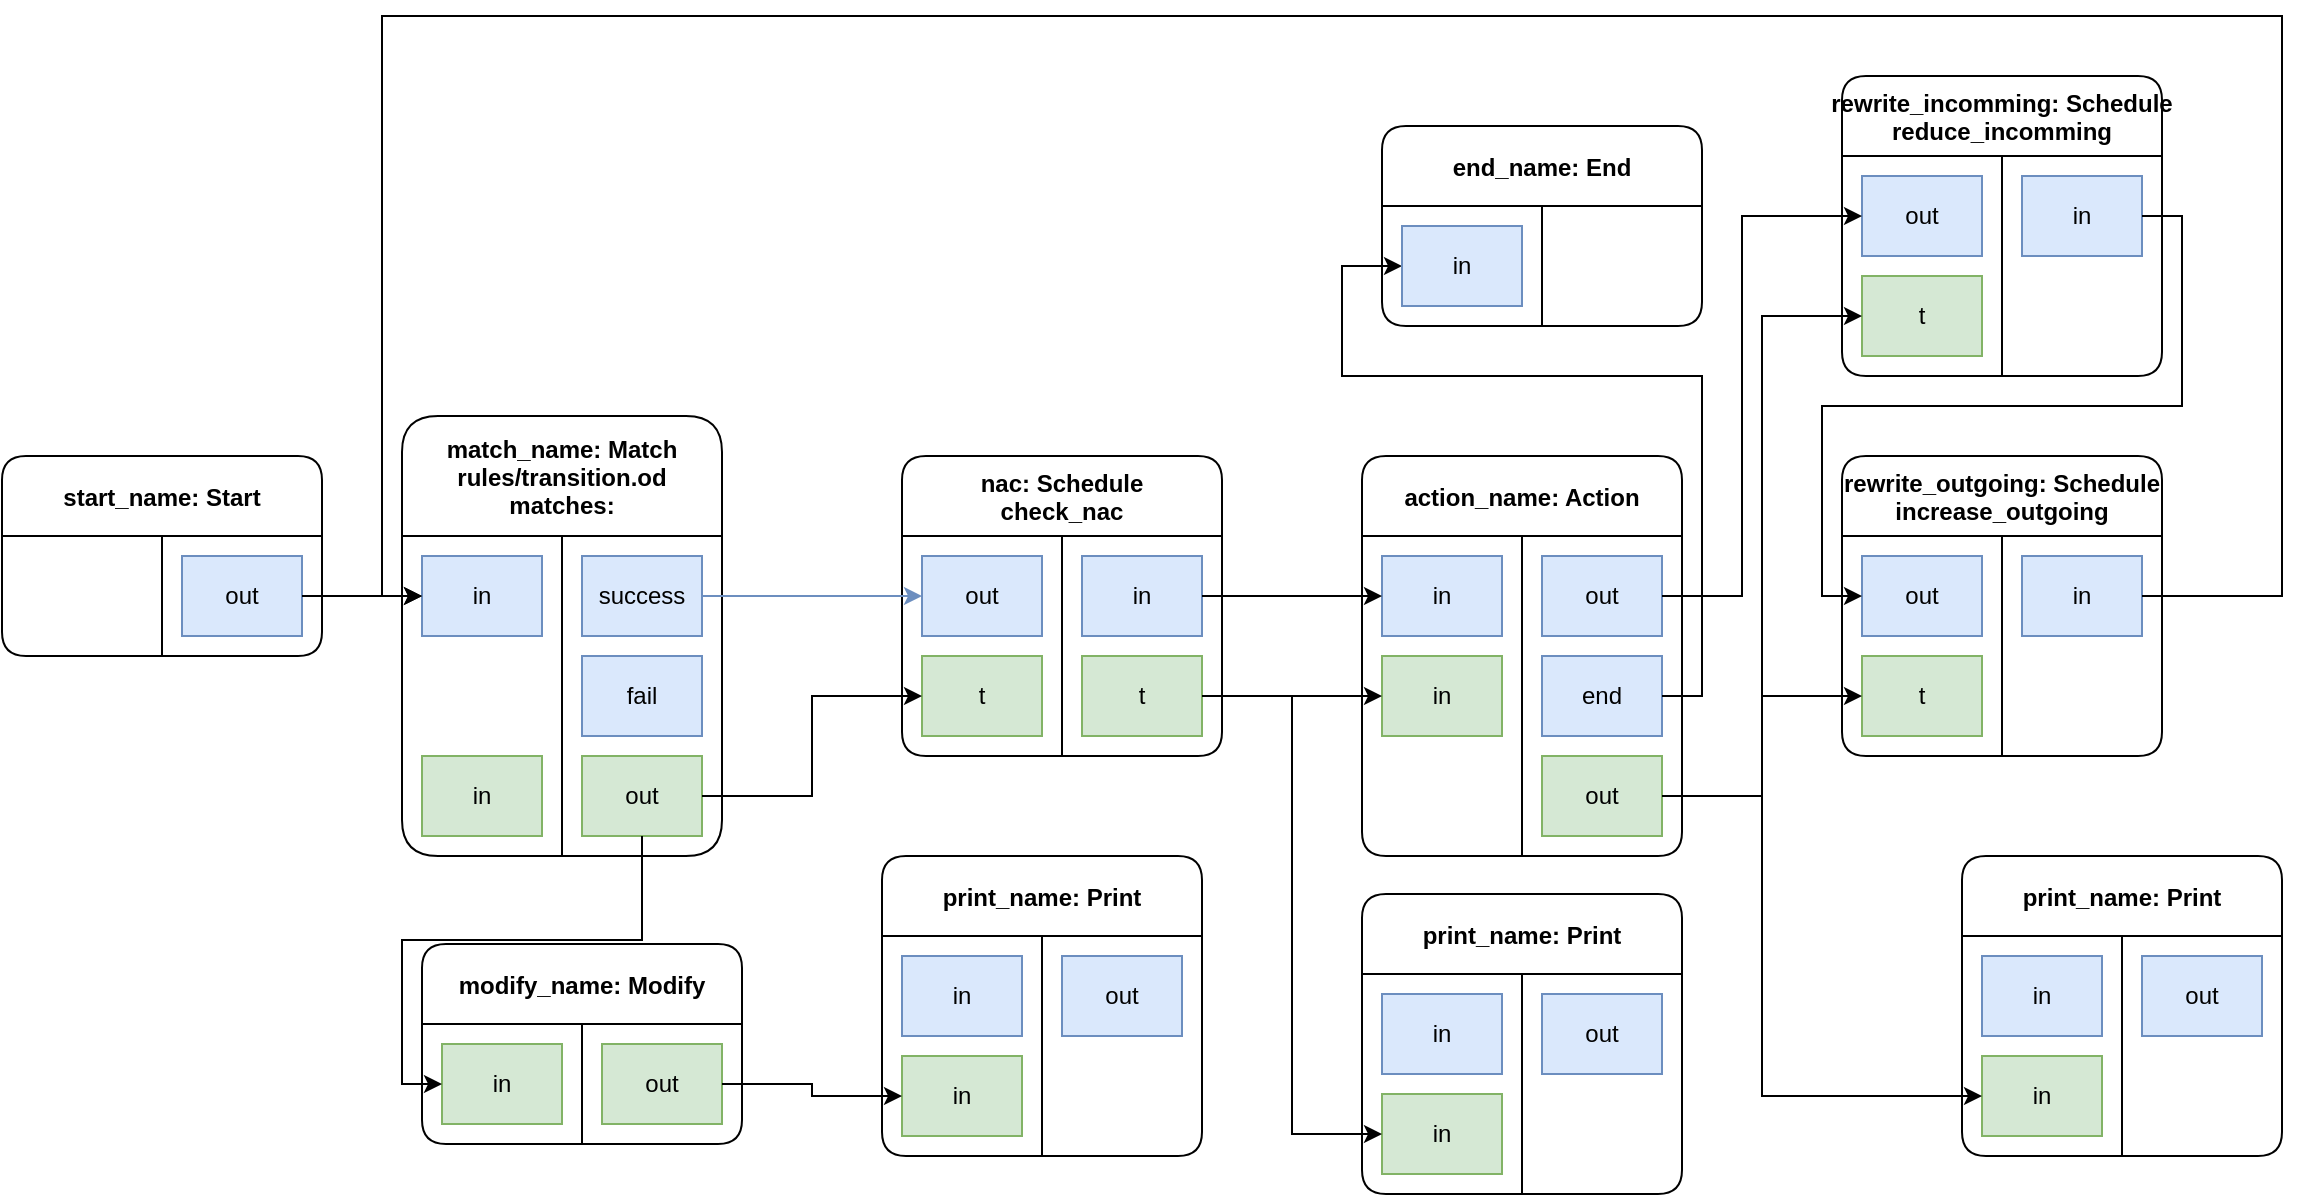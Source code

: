 <mxfile version="27.0.5" pages="4">
  <diagram name="main" id="7loCSpFFTrw_GtNaECtm">
    <mxGraphModel dx="1042" dy="626" grid="1" gridSize="10" guides="1" tooltips="1" connect="1" arrows="1" fold="1" page="1" pageScale="1" pageWidth="850" pageHeight="1100" math="0" shadow="0">
      <root>
        <mxCell id="0" />
        <mxCell id="1" parent="0" />
        <object label="%name%: %type%" placeholders="1" name="start_name" type="Start" id="okR2fhRwQtHO20KEb0BA-1">
          <mxCell style="shape=table;childLayout=tableLayout;startSize=40;collapsible=0;recursiveResize=1;expand=0;fontStyle=1;editable=1;movable=1;resizable=1;rotatable=0;deletable=1;locked=0;connectable=0;allowArrows=0;pointerEvents=0;perimeter=rectanglePerimeter;rounded=1;container=1;dropTarget=0;swimlaneHead=1;swimlaneBody=1;top=1;noLabel=0;autosize=0;resizeHeight=0;spacing=2;metaEdit=1;resizeWidth=0;arcSize=10;" parent="1" vertex="1">
            <mxGeometry x="40" y="240" width="160" height="100" as="geometry" />
          </mxCell>
        </object>
        <mxCell id="okR2fhRwQtHO20KEb0BA-2" value="" style="shape=tableRow;horizontal=0;swimlaneHead=0;swimlaneBody=0;top=0;left=0;strokeColor=inherit;bottom=0;right=0;dropTarget=0;fontStyle=0;fillColor=none;points=[[0,0.5],[1,0.5]];startSize=0;collapsible=0;recursiveResize=1;expand=0;rounded=0;allowArrows=0;connectable=0;autosize=1;resizeHeight=1;rotatable=0;" parent="okR2fhRwQtHO20KEb0BA-1" vertex="1">
          <mxGeometry y="40" width="160" height="60" as="geometry" />
        </mxCell>
        <mxCell id="okR2fhRwQtHO20KEb0BA-3" value="Input" style="swimlane;swimlaneHead=0;swimlaneBody=0;fontStyle=0;strokeColor=inherit;connectable=0;fillColor=none;startSize=40;collapsible=0;recursiveResize=1;expand=0;allowArrows=0;autosize=1;rotatable=0;noLabel=1;overflow=hidden;swimlaneLine=0;editable=0;" parent="okR2fhRwQtHO20KEb0BA-2" vertex="1">
          <mxGeometry width="80" height="60" as="geometry">
            <mxRectangle width="80" height="60" as="alternateBounds" />
          </mxGeometry>
        </mxCell>
        <mxCell id="okR2fhRwQtHO20KEb0BA-4" value="Output" style="swimlane;swimlaneHead=0;swimlaneBody=0;fontStyle=0;strokeColor=inherit;connectable=0;fillColor=none;startSize=40;collapsible=0;recursiveResize=1;expand=0;allowArrows=0;autosize=1;rotatable=0;noLabel=1;overflow=hidden;swimlaneLine=0;editable=0;" parent="okR2fhRwQtHO20KEb0BA-2" vertex="1">
          <mxGeometry x="80" width="80" height="60" as="geometry">
            <mxRectangle width="80" height="60" as="alternateBounds" />
          </mxGeometry>
        </mxCell>
        <object label="out" type="exec" id="okR2fhRwQtHO20KEb0BA-5">
          <mxCell style="rounded=0;whiteSpace=wrap;html=1;fillColor=#dae8fc;strokeColor=#6c8ebf;" parent="okR2fhRwQtHO20KEb0BA-4" vertex="1">
            <mxGeometry x="10" y="10" width="60" height="40" as="geometry" />
          </mxCell>
        </object>
        <object label="%name%: %type%&#xa;%file%&#xa;matches: %n%" placeholders="1" name="match_name" type="Match" file="rules/transition.od" n="" id="okR2fhRwQtHO20KEb0BA-11">
          <mxCell style="shape=table;childLayout=tableLayout;startSize=60;collapsible=0;recursiveResize=1;expand=0;fontStyle=1;editable=1;movable=1;resizable=1;rotatable=0;deletable=1;locked=0;connectable=0;allowArrows=0;pointerEvents=0;perimeter=rectanglePerimeter;rounded=1;container=1;dropTarget=0;swimlaneHead=1;swimlaneBody=1;top=1;noLabel=0;autosize=0;resizeHeight=0;spacing=2;metaEdit=1;resizeWidth=0;arcSize=10;" parent="1" vertex="1">
            <mxGeometry x="240" y="220" width="160" height="220" as="geometry" />
          </mxCell>
        </object>
        <mxCell id="okR2fhRwQtHO20KEb0BA-12" value="" style="shape=tableRow;horizontal=0;swimlaneHead=0;swimlaneBody=0;top=0;left=0;strokeColor=inherit;bottom=0;right=0;dropTarget=0;fontStyle=0;fillColor=none;points=[[0,0.5],[1,0.5]];startSize=0;collapsible=0;recursiveResize=1;expand=0;rounded=0;allowArrows=0;connectable=0;autosize=1;resizeHeight=1;rotatable=0;" parent="okR2fhRwQtHO20KEb0BA-11" vertex="1">
          <mxGeometry y="60" width="160" height="160" as="geometry" />
        </mxCell>
        <mxCell id="okR2fhRwQtHO20KEb0BA-13" value="Input" style="swimlane;swimlaneHead=0;swimlaneBody=0;fontStyle=0;strokeColor=inherit;connectable=0;fillColor=none;startSize=60;collapsible=0;recursiveResize=1;expand=0;allowArrows=0;autosize=1;rotatable=0;noLabel=1;overflow=hidden;swimlaneLine=0;editable=0;" parent="okR2fhRwQtHO20KEb0BA-12" vertex="1">
          <mxGeometry width="80" height="160" as="geometry">
            <mxRectangle width="80" height="160" as="alternateBounds" />
          </mxGeometry>
        </mxCell>
        <object label="in" type="data" id="okR2fhRwQtHO20KEb0BA-14">
          <mxCell style="rounded=0;whiteSpace=wrap;html=1;fillColor=#d5e8d4;strokeColor=#82b366;" parent="okR2fhRwQtHO20KEb0BA-13" vertex="1">
            <mxGeometry x="10" y="110" width="60" height="40" as="geometry" />
          </mxCell>
        </object>
        <object label="in" type="exec" id="okR2fhRwQtHO20KEb0BA-15">
          <mxCell style="rounded=0;whiteSpace=wrap;html=1;fillColor=#dae8fc;strokeColor=#6c8ebf;" parent="okR2fhRwQtHO20KEb0BA-13" vertex="1">
            <mxGeometry x="10" y="10" width="60" height="40" as="geometry" />
          </mxCell>
        </object>
        <mxCell id="okR2fhRwQtHO20KEb0BA-16" value="Output" style="swimlane;swimlaneHead=0;swimlaneBody=0;fontStyle=0;strokeColor=inherit;connectable=0;fillColor=none;startSize=40;collapsible=0;recursiveResize=1;expand=0;allowArrows=0;autosize=1;rotatable=0;noLabel=1;overflow=hidden;swimlaneLine=0;editable=0;" parent="okR2fhRwQtHO20KEb0BA-12" vertex="1">
          <mxGeometry x="80" width="80" height="160" as="geometry">
            <mxRectangle width="80" height="160" as="alternateBounds" />
          </mxGeometry>
        </mxCell>
        <object label="out" type="data" id="okR2fhRwQtHO20KEb0BA-17">
          <mxCell style="rounded=0;whiteSpace=wrap;html=1;fillColor=#d5e8d4;strokeColor=#82b366;" parent="okR2fhRwQtHO20KEb0BA-16" vertex="1">
            <mxGeometry x="10" y="110" width="60" height="40" as="geometry" />
          </mxCell>
        </object>
        <object label="success" type="exec" id="okR2fhRwQtHO20KEb0BA-18">
          <mxCell style="rounded=0;whiteSpace=wrap;html=1;fillColor=#dae8fc;strokeColor=#6c8ebf;" parent="okR2fhRwQtHO20KEb0BA-16" vertex="1">
            <mxGeometry x="10" y="10" width="60" height="40" as="geometry" />
          </mxCell>
        </object>
        <object label="fail" type="exec" id="okR2fhRwQtHO20KEb0BA-19">
          <mxCell style="rounded=0;whiteSpace=wrap;html=1;fillColor=#dae8fc;strokeColor=#6c8ebf;" parent="okR2fhRwQtHO20KEb0BA-16" vertex="1">
            <mxGeometry x="10" y="60" width="60" height="40" as="geometry" />
          </mxCell>
        </object>
        <mxCell id="okR2fhRwQtHO20KEb0BA-20" style="edgeStyle=orthogonalEdgeStyle;rounded=0;orthogonalLoop=1;jettySize=auto;html=1;exitX=1;exitY=0.5;exitDx=0;exitDy=0;" parent="1" source="okR2fhRwQtHO20KEb0BA-5" target="okR2fhRwQtHO20KEb0BA-15" edge="1">
          <mxGeometry relative="1" as="geometry" />
        </mxCell>
        <object label="%name%: %type%" placeholders="1" name="print_name" type="Print" event="True" custom="active transitions: &#xa;{% for d in data %}{% for key, value in d.items() %}&#xa;   {{ key }}: {{ value }},&#xa;{% endfor %}{% endfor %}" id="okR2fhRwQtHO20KEb0BA-48">
          <mxCell style="shape=table;childLayout=tableLayout;startSize=40;collapsible=0;recursiveResize=1;expand=0;fontStyle=1;editable=1;movable=1;resizable=1;rotatable=0;deletable=1;locked=0;connectable=0;allowArrows=0;pointerEvents=0;perimeter=rectanglePerimeter;rounded=1;container=1;dropTarget=0;swimlaneHead=1;swimlaneBody=1;top=1;noLabel=0;autosize=0;resizeHeight=0;spacing=2;metaEdit=1;resizeWidth=0;arcSize=10;" parent="1" vertex="1">
            <mxGeometry x="720" y="459" width="160" height="150" as="geometry" />
          </mxCell>
        </object>
        <mxCell id="okR2fhRwQtHO20KEb0BA-49" value="" style="shape=tableRow;horizontal=0;swimlaneHead=0;swimlaneBody=0;top=0;left=0;strokeColor=inherit;bottom=0;right=0;dropTarget=0;fontStyle=0;fillColor=none;points=[[0,0.5],[1,0.5]];startSize=0;collapsible=0;recursiveResize=1;expand=0;rounded=0;allowArrows=0;connectable=0;autosize=1;resizeHeight=1;rotatable=0;" parent="okR2fhRwQtHO20KEb0BA-48" vertex="1">
          <mxGeometry y="40" width="160" height="110" as="geometry" />
        </mxCell>
        <mxCell id="okR2fhRwQtHO20KEb0BA-50" value="Input" style="swimlane;swimlaneHead=0;swimlaneBody=0;fontStyle=0;strokeColor=inherit;connectable=0;fillColor=none;startSize=60;collapsible=0;recursiveResize=1;expand=0;allowArrows=0;autosize=1;rotatable=0;noLabel=1;overflow=hidden;swimlaneLine=0;editable=0;" parent="okR2fhRwQtHO20KEb0BA-49" vertex="1">
          <mxGeometry width="80" height="110" as="geometry">
            <mxRectangle width="80" height="110" as="alternateBounds" />
          </mxGeometry>
        </mxCell>
        <object label="in" type="exec" id="okR2fhRwQtHO20KEb0BA-51">
          <mxCell style="rounded=0;whiteSpace=wrap;html=1;fillColor=#dae8fc;strokeColor=#6c8ebf;" parent="okR2fhRwQtHO20KEb0BA-50" vertex="1">
            <mxGeometry x="10" y="10" width="60" height="40" as="geometry" />
          </mxCell>
        </object>
        <mxCell id="okR2fhRwQtHO20KEb0BA-52" value="Output" style="swimlane;swimlaneHead=0;swimlaneBody=0;fontStyle=0;strokeColor=inherit;connectable=0;fillColor=none;startSize=40;collapsible=0;recursiveResize=1;expand=0;allowArrows=0;autosize=1;rotatable=0;noLabel=1;overflow=hidden;swimlaneLine=0;editable=0;" parent="okR2fhRwQtHO20KEb0BA-49" vertex="1">
          <mxGeometry x="80" width="80" height="110" as="geometry">
            <mxRectangle width="80" height="110" as="alternateBounds" />
          </mxGeometry>
        </mxCell>
        <object label="out" type="exec" id="okR2fhRwQtHO20KEb0BA-53">
          <mxCell style="rounded=0;whiteSpace=wrap;html=1;fillColor=#dae8fc;strokeColor=#6c8ebf;" parent="okR2fhRwQtHO20KEb0BA-52" vertex="1">
            <mxGeometry x="10" y="10" width="60" height="40" as="geometry" />
          </mxCell>
        </object>
        <object label="in" type="data" id="okR2fhRwQtHO20KEb0BA-54">
          <mxCell style="rounded=0;whiteSpace=wrap;html=1;fillColor=#d5e8d4;strokeColor=#82b366;" parent="okR2fhRwQtHO20KEb0BA-52" vertex="1">
            <mxGeometry x="-70" y="60" width="60" height="40" as="geometry" />
          </mxCell>
        </object>
        <object label="%name%: %type%&#xa;%file%" placeholders="1" name="nac" type="Schedule" file="check_nac" id="AWz2q_jGxnOfZjJ20oEo-31">
          <mxCell style="shape=table;childLayout=tableLayout;startSize=40;collapsible=0;recursiveResize=1;expand=0;fontStyle=1;editable=1;movable=1;resizable=1;rotatable=0;deletable=1;locked=0;connectable=0;allowArrows=0;pointerEvents=0;perimeter=rectanglePerimeter;rounded=1;container=1;dropTarget=0;swimlaneHead=1;swimlaneBody=1;top=1;noLabel=0;autosize=0;resizeHeight=0;spacing=2;metaEdit=1;resizeWidth=0;arcSize=10;" parent="1" vertex="1">
            <mxGeometry x="490" y="240" width="160" height="150" as="geometry" />
          </mxCell>
        </object>
        <mxCell id="AWz2q_jGxnOfZjJ20oEo-32" value="" style="shape=tableRow;horizontal=0;swimlaneHead=0;swimlaneBody=0;top=0;left=0;strokeColor=inherit;bottom=0;right=0;dropTarget=0;fontStyle=0;fillColor=none;points=[[0,0.5],[1,0.5]];startSize=0;collapsible=0;recursiveResize=1;expand=0;rounded=0;allowArrows=0;connectable=0;autosize=1;resizeHeight=1;rotatable=0;" parent="AWz2q_jGxnOfZjJ20oEo-31" vertex="1">
          <mxGeometry y="40" width="160" height="110" as="geometry" />
        </mxCell>
        <mxCell id="AWz2q_jGxnOfZjJ20oEo-33" value="Input" style="swimlane;swimlaneHead=0;swimlaneBody=0;fontStyle=0;strokeColor=inherit;connectable=0;fillColor=none;startSize=60;collapsible=0;recursiveResize=1;expand=0;allowArrows=0;autosize=1;rotatable=0;noLabel=1;overflow=hidden;swimlaneLine=0;editable=0;" parent="AWz2q_jGxnOfZjJ20oEo-32" vertex="1">
          <mxGeometry width="80" height="110" as="geometry">
            <mxRectangle width="80" height="110" as="alternateBounds" />
          </mxGeometry>
        </mxCell>
        <object label="out" type="exec" id="AWz2q_jGxnOfZjJ20oEo-34">
          <mxCell style="rounded=0;whiteSpace=wrap;html=1;fillColor=#dae8fc;strokeColor=#6c8ebf;" parent="AWz2q_jGxnOfZjJ20oEo-33" vertex="1">
            <mxGeometry x="10" y="10" width="60" height="40" as="geometry" />
          </mxCell>
        </object>
        <object label="t" type="data" id="_ZUP5PYB2ZkPahpFH5fo-1">
          <mxCell style="rounded=0;whiteSpace=wrap;html=1;fillColor=#d5e8d4;strokeColor=#82b366;" parent="AWz2q_jGxnOfZjJ20oEo-33" vertex="1">
            <mxGeometry x="10" y="60" width="60" height="40" as="geometry" />
          </mxCell>
        </object>
        <mxCell id="AWz2q_jGxnOfZjJ20oEo-35" value="Output" style="swimlane;swimlaneHead=0;swimlaneBody=0;fontStyle=0;strokeColor=inherit;connectable=0;fillColor=none;startSize=40;collapsible=0;recursiveResize=1;expand=0;allowArrows=0;autosize=1;rotatable=0;noLabel=1;overflow=hidden;swimlaneLine=0;editable=0;" parent="AWz2q_jGxnOfZjJ20oEo-32" vertex="1">
          <mxGeometry x="80" width="80" height="110" as="geometry">
            <mxRectangle width="80" height="110" as="alternateBounds" />
          </mxGeometry>
        </mxCell>
        <object label="in" type="exec" id="AWz2q_jGxnOfZjJ20oEo-36">
          <mxCell style="rounded=0;whiteSpace=wrap;html=1;fillColor=#dae8fc;strokeColor=#6c8ebf;" parent="AWz2q_jGxnOfZjJ20oEo-35" vertex="1">
            <mxGeometry x="10" y="10" width="60" height="40" as="geometry" />
          </mxCell>
        </object>
        <object label="t" type="data" id="_ZUP5PYB2ZkPahpFH5fo-3">
          <mxCell style="rounded=0;whiteSpace=wrap;html=1;fillColor=#d5e8d4;strokeColor=#82b366;" parent="AWz2q_jGxnOfZjJ20oEo-35" vertex="1">
            <mxGeometry x="10" y="60" width="60" height="40" as="geometry" />
          </mxCell>
        </object>
        <mxCell id="_ZUP5PYB2ZkPahpFH5fo-5" style="edgeStyle=orthogonalEdgeStyle;rounded=0;orthogonalLoop=1;jettySize=auto;html=1;exitX=1;exitY=0.5;exitDx=0;exitDy=0;entryX=0;entryY=0.5;entryDx=0;entryDy=0;fillColor=#dae8fc;strokeColor=#6c8ebf;" parent="1" source="okR2fhRwQtHO20KEb0BA-18" target="AWz2q_jGxnOfZjJ20oEo-34" edge="1">
          <mxGeometry relative="1" as="geometry" />
        </mxCell>
        <mxCell id="_ZUP5PYB2ZkPahpFH5fo-6" style="edgeStyle=orthogonalEdgeStyle;rounded=0;orthogonalLoop=1;jettySize=auto;html=1;exitX=1;exitY=0.5;exitDx=0;exitDy=0;entryX=0;entryY=0.5;entryDx=0;entryDy=0;" parent="1" source="okR2fhRwQtHO20KEb0BA-17" target="_ZUP5PYB2ZkPahpFH5fo-1" edge="1">
          <mxGeometry relative="1" as="geometry" />
        </mxCell>
        <mxCell id="_ZUP5PYB2ZkPahpFH5fo-8" style="edgeStyle=orthogonalEdgeStyle;rounded=0;orthogonalLoop=1;jettySize=auto;html=1;exitX=1;exitY=0.5;exitDx=0;exitDy=0;entryX=0;entryY=0.5;entryDx=0;entryDy=0;" parent="1" source="_ZUP5PYB2ZkPahpFH5fo-3" target="okR2fhRwQtHO20KEb0BA-54" edge="1">
          <mxGeometry relative="1" as="geometry" />
        </mxCell>
        <object label="%name%: %type%" placeholders="1" name="print_name" type="Print" event="True" custom="transitions: &#xa;{% for d in data %}{% for key, value in d.items() %}&#xa;   {{ key }}: {{ value }},&#xa;{% endfor %}{% endfor %}" id="J7zycxVLggfXzV7FYrSv-1">
          <mxCell style="shape=table;childLayout=tableLayout;startSize=40;collapsible=0;recursiveResize=1;expand=0;fontStyle=1;editable=1;movable=1;resizable=1;rotatable=0;deletable=1;locked=0;connectable=0;allowArrows=0;pointerEvents=0;perimeter=rectanglePerimeter;rounded=1;container=1;dropTarget=0;swimlaneHead=1;swimlaneBody=1;top=1;noLabel=0;autosize=0;resizeHeight=0;spacing=2;metaEdit=1;resizeWidth=0;arcSize=10;" parent="1" vertex="1">
            <mxGeometry x="480" y="440" width="160" height="150" as="geometry" />
          </mxCell>
        </object>
        <mxCell id="J7zycxVLggfXzV7FYrSv-2" value="" style="shape=tableRow;horizontal=0;swimlaneHead=0;swimlaneBody=0;top=0;left=0;strokeColor=inherit;bottom=0;right=0;dropTarget=0;fontStyle=0;fillColor=none;points=[[0,0.5],[1,0.5]];startSize=0;collapsible=0;recursiveResize=1;expand=0;rounded=0;allowArrows=0;connectable=0;autosize=1;resizeHeight=1;rotatable=0;" parent="J7zycxVLggfXzV7FYrSv-1" vertex="1">
          <mxGeometry y="40" width="160" height="110" as="geometry" />
        </mxCell>
        <mxCell id="J7zycxVLggfXzV7FYrSv-3" value="Input" style="swimlane;swimlaneHead=0;swimlaneBody=0;fontStyle=0;strokeColor=inherit;connectable=0;fillColor=none;startSize=60;collapsible=0;recursiveResize=1;expand=0;allowArrows=0;autosize=1;rotatable=0;noLabel=1;overflow=hidden;swimlaneLine=0;editable=0;" parent="J7zycxVLggfXzV7FYrSv-2" vertex="1">
          <mxGeometry width="80" height="110" as="geometry">
            <mxRectangle width="80" height="110" as="alternateBounds" />
          </mxGeometry>
        </mxCell>
        <object label="in" type="exec" id="J7zycxVLggfXzV7FYrSv-4">
          <mxCell style="rounded=0;whiteSpace=wrap;html=1;fillColor=#dae8fc;strokeColor=#6c8ebf;" parent="J7zycxVLggfXzV7FYrSv-3" vertex="1">
            <mxGeometry x="10" y="10" width="60" height="40" as="geometry" />
          </mxCell>
        </object>
        <mxCell id="J7zycxVLggfXzV7FYrSv-5" value="Output" style="swimlane;swimlaneHead=0;swimlaneBody=0;fontStyle=0;strokeColor=inherit;connectable=0;fillColor=none;startSize=40;collapsible=0;recursiveResize=1;expand=0;allowArrows=0;autosize=1;rotatable=0;noLabel=1;overflow=hidden;swimlaneLine=0;editable=0;" parent="J7zycxVLggfXzV7FYrSv-2" vertex="1">
          <mxGeometry x="80" width="80" height="110" as="geometry">
            <mxRectangle width="80" height="110" as="alternateBounds" />
          </mxGeometry>
        </mxCell>
        <object label="out" type="exec" id="J7zycxVLggfXzV7FYrSv-6">
          <mxCell style="rounded=0;whiteSpace=wrap;html=1;fillColor=#dae8fc;strokeColor=#6c8ebf;" parent="J7zycxVLggfXzV7FYrSv-5" vertex="1">
            <mxGeometry x="10" y="10" width="60" height="40" as="geometry" />
          </mxCell>
        </object>
        <object label="in" type="data" id="J7zycxVLggfXzV7FYrSv-7">
          <mxCell style="rounded=0;whiteSpace=wrap;html=1;fillColor=#d5e8d4;strokeColor=#82b366;" parent="J7zycxVLggfXzV7FYrSv-5" vertex="1">
            <mxGeometry x="-70" y="60" width="60" height="40" as="geometry" />
          </mxCell>
        </object>
        <object label="%name%: %type%" placeholders="1" name="action_name" type="Action" ports_exec_in="[&quot;in&quot;]" ports_exec_out="[&quot;out&quot;, &quot;end&quot;]" ports_data_in="[&quot;in&quot;]" ports_data_out="[&quot;out&quot;]" action="while True:&#xa;    x = input(f&quot;chose transition to fire &lt; {len(data_in[&quot;in&quot;])}&quot;)&#xa;    if x == &quot;end&quot;:&#xa;        var[&quot;output_gate&quot;] = &quot;end&quot;&#xa;        break&#xa;    try:&#xa;        x_i = int(x)&#xa;        if x_i &lt; len(data_in[&quot;in&quot;]):&#xa;            data_out[&quot;out&quot;].clear()&#xa;            data_out[&quot;out&quot;].append(data_in[&quot;in&quot;][x_i])&#xa;            var[&quot;output_gate&quot;] = &quot;out&quot;&#xa;            break&#xa;    except Exception as e:&#xa;        print(e)&#xa;        continue" id="FwPoyj0AWvkM6SLfe_NF-1">
          <mxCell style="shape=table;childLayout=tableLayout;startSize=40;collapsible=0;recursiveResize=1;expand=0;fontStyle=1;editable=1;movable=1;resizable=1;rotatable=0;deletable=1;locked=0;connectable=0;allowArrows=0;pointerEvents=0;perimeter=rectanglePerimeter;rounded=1;container=1;dropTarget=0;swimlaneHead=1;swimlaneBody=1;top=1;noLabel=0;autosize=0;resizeHeight=0;spacing=2;metaEdit=1;resizeWidth=0;arcSize=10;" parent="1" vertex="1">
            <mxGeometry x="720" y="240" width="160" height="200" as="geometry" />
          </mxCell>
        </object>
        <mxCell id="FwPoyj0AWvkM6SLfe_NF-2" value="" style="shape=tableRow;horizontal=0;swimlaneHead=0;swimlaneBody=0;top=0;left=0;strokeColor=inherit;bottom=0;right=0;dropTarget=0;fontStyle=0;fillColor=none;points=[[0,0.5],[1,0.5]];startSize=0;collapsible=0;recursiveResize=1;expand=0;rounded=0;allowArrows=0;connectable=0;autosize=1;resizeHeight=1;rotatable=0;" parent="FwPoyj0AWvkM6SLfe_NF-1" vertex="1">
          <mxGeometry y="40" width="160" height="160" as="geometry" />
        </mxCell>
        <mxCell id="FwPoyj0AWvkM6SLfe_NF-3" value="Input" style="swimlane;swimlaneHead=0;swimlaneBody=0;fontStyle=0;strokeColor=inherit;connectable=0;fillColor=none;startSize=60;collapsible=0;recursiveResize=1;expand=0;allowArrows=0;autosize=1;rotatable=0;noLabel=1;overflow=hidden;swimlaneLine=0;editable=0;" parent="FwPoyj0AWvkM6SLfe_NF-2" vertex="1">
          <mxGeometry width="80" height="160" as="geometry">
            <mxRectangle width="80" height="160" as="alternateBounds" />
          </mxGeometry>
        </mxCell>
        <object label="in" type="exec" id="FwPoyj0AWvkM6SLfe_NF-4">
          <mxCell style="rounded=0;whiteSpace=wrap;html=1;fillColor=#dae8fc;strokeColor=#6c8ebf;" parent="FwPoyj0AWvkM6SLfe_NF-3" vertex="1">
            <mxGeometry x="10" y="10" width="60" height="40" as="geometry" />
          </mxCell>
        </object>
        <object label="in" type="data" id="FwPoyj0AWvkM6SLfe_NF-7">
          <mxCell style="rounded=0;whiteSpace=wrap;html=1;fillColor=#d5e8d4;strokeColor=#82b366;" parent="FwPoyj0AWvkM6SLfe_NF-3" vertex="1">
            <mxGeometry x="10" y="60" width="60" height="40" as="geometry" />
          </mxCell>
        </object>
        <mxCell id="FwPoyj0AWvkM6SLfe_NF-5" value="Output" style="swimlane;swimlaneHead=0;swimlaneBody=0;fontStyle=0;strokeColor=inherit;connectable=0;fillColor=none;startSize=40;collapsible=0;recursiveResize=1;expand=0;allowArrows=0;autosize=1;rotatable=0;noLabel=1;overflow=hidden;swimlaneLine=0;editable=0;" parent="FwPoyj0AWvkM6SLfe_NF-2" vertex="1">
          <mxGeometry x="80" width="80" height="160" as="geometry">
            <mxRectangle width="80" height="160" as="alternateBounds" />
          </mxGeometry>
        </mxCell>
        <object label="out" type="exec" id="FwPoyj0AWvkM6SLfe_NF-6">
          <mxCell style="rounded=0;whiteSpace=wrap;html=1;fillColor=#dae8fc;strokeColor=#6c8ebf;" parent="FwPoyj0AWvkM6SLfe_NF-5" vertex="1">
            <mxGeometry x="10" y="10" width="60" height="40" as="geometry" />
          </mxCell>
        </object>
        <object label="out" type="data" id="FwPoyj0AWvkM6SLfe_NF-8">
          <mxCell style="rounded=0;whiteSpace=wrap;html=1;fillColor=#d5e8d4;strokeColor=#82b366;" parent="FwPoyj0AWvkM6SLfe_NF-5" vertex="1">
            <mxGeometry x="10" y="110" width="60" height="40" as="geometry" />
          </mxCell>
        </object>
        <object label="end" type="exec" id="qfxbZ8cPFIYkKl1hvR_z-4">
          <mxCell style="rounded=0;whiteSpace=wrap;html=1;fillColor=#dae8fc;strokeColor=#6c8ebf;" parent="FwPoyj0AWvkM6SLfe_NF-5" vertex="1">
            <mxGeometry x="10" y="60" width="60" height="40" as="geometry" />
          </mxCell>
        </object>
        <mxCell id="FwPoyj0AWvkM6SLfe_NF-9" style="edgeStyle=orthogonalEdgeStyle;rounded=0;orthogonalLoop=1;jettySize=auto;html=1;exitX=1;exitY=0.5;exitDx=0;exitDy=0;entryX=0;entryY=0.5;entryDx=0;entryDy=0;" parent="1" source="_ZUP5PYB2ZkPahpFH5fo-3" target="FwPoyj0AWvkM6SLfe_NF-7" edge="1">
          <mxGeometry relative="1" as="geometry" />
        </mxCell>
        <mxCell id="qPo2qNg0apWMOLn4JWOK-1" style="edgeStyle=orthogonalEdgeStyle;rounded=0;orthogonalLoop=1;jettySize=auto;html=1;exitX=1;exitY=0.5;exitDx=0;exitDy=0;entryX=0;entryY=0.5;entryDx=0;entryDy=0;" parent="1" source="AWz2q_jGxnOfZjJ20oEo-36" target="FwPoyj0AWvkM6SLfe_NF-4" edge="1">
          <mxGeometry relative="1" as="geometry" />
        </mxCell>
        <object label="%name%: %type%" placeholders="1" name="print_name" type="Print" event="True" custom="fire: &#xa;{% for d in data %}{% for key, value in d.items() %}&#xa;   {{ key }}: {{ value }},&#xa;{% endfor %}{% endfor %}" id="qPo2qNg0apWMOLn4JWOK-3">
          <mxCell style="shape=table;childLayout=tableLayout;startSize=40;collapsible=0;recursiveResize=1;expand=0;fontStyle=1;editable=1;movable=1;resizable=1;rotatable=0;deletable=1;locked=0;connectable=0;allowArrows=0;pointerEvents=0;perimeter=rectanglePerimeter;rounded=1;container=1;dropTarget=0;swimlaneHead=1;swimlaneBody=1;top=1;noLabel=0;autosize=0;resizeHeight=0;spacing=2;metaEdit=1;resizeWidth=0;arcSize=10;" parent="1" vertex="1">
            <mxGeometry x="1020" y="440" width="160" height="150" as="geometry" />
          </mxCell>
        </object>
        <mxCell id="qPo2qNg0apWMOLn4JWOK-4" value="" style="shape=tableRow;horizontal=0;swimlaneHead=0;swimlaneBody=0;top=0;left=0;strokeColor=inherit;bottom=0;right=0;dropTarget=0;fontStyle=0;fillColor=none;points=[[0,0.5],[1,0.5]];startSize=0;collapsible=0;recursiveResize=1;expand=0;rounded=0;allowArrows=0;connectable=0;autosize=1;resizeHeight=1;rotatable=0;" parent="qPo2qNg0apWMOLn4JWOK-3" vertex="1">
          <mxGeometry y="40" width="160" height="110" as="geometry" />
        </mxCell>
        <mxCell id="qPo2qNg0apWMOLn4JWOK-5" value="Input" style="swimlane;swimlaneHead=0;swimlaneBody=0;fontStyle=0;strokeColor=inherit;connectable=0;fillColor=none;startSize=60;collapsible=0;recursiveResize=1;expand=0;allowArrows=0;autosize=1;rotatable=0;noLabel=1;overflow=hidden;swimlaneLine=0;editable=0;" parent="qPo2qNg0apWMOLn4JWOK-4" vertex="1">
          <mxGeometry width="80" height="110" as="geometry">
            <mxRectangle width="80" height="110" as="alternateBounds" />
          </mxGeometry>
        </mxCell>
        <object label="in" type="exec" id="qPo2qNg0apWMOLn4JWOK-6">
          <mxCell style="rounded=0;whiteSpace=wrap;html=1;fillColor=#dae8fc;strokeColor=#6c8ebf;" parent="qPo2qNg0apWMOLn4JWOK-5" vertex="1">
            <mxGeometry x="10" y="10" width="60" height="40" as="geometry" />
          </mxCell>
        </object>
        <mxCell id="qPo2qNg0apWMOLn4JWOK-7" value="Output" style="swimlane;swimlaneHead=0;swimlaneBody=0;fontStyle=0;strokeColor=inherit;connectable=0;fillColor=none;startSize=40;collapsible=0;recursiveResize=1;expand=0;allowArrows=0;autosize=1;rotatable=0;noLabel=1;overflow=hidden;swimlaneLine=0;editable=0;" parent="qPo2qNg0apWMOLn4JWOK-4" vertex="1">
          <mxGeometry x="80" width="80" height="110" as="geometry">
            <mxRectangle width="80" height="110" as="alternateBounds" />
          </mxGeometry>
        </mxCell>
        <object label="out" type="exec" id="qPo2qNg0apWMOLn4JWOK-8">
          <mxCell style="rounded=0;whiteSpace=wrap;html=1;fillColor=#dae8fc;strokeColor=#6c8ebf;" parent="qPo2qNg0apWMOLn4JWOK-7" vertex="1">
            <mxGeometry x="10" y="10" width="60" height="40" as="geometry" />
          </mxCell>
        </object>
        <object label="in" type="data" id="qPo2qNg0apWMOLn4JWOK-9">
          <mxCell style="rounded=0;whiteSpace=wrap;html=1;fillColor=#d5e8d4;strokeColor=#82b366;" parent="qPo2qNg0apWMOLn4JWOK-7" vertex="1">
            <mxGeometry x="-70" y="60" width="60" height="40" as="geometry" />
          </mxCell>
        </object>
        <mxCell id="qPo2qNg0apWMOLn4JWOK-10" style="edgeStyle=orthogonalEdgeStyle;rounded=0;orthogonalLoop=1;jettySize=auto;html=1;exitX=1;exitY=0.5;exitDx=0;exitDy=0;entryX=0;entryY=0.5;entryDx=0;entryDy=0;" parent="1" source="FwPoyj0AWvkM6SLfe_NF-8" target="qPo2qNg0apWMOLn4JWOK-9" edge="1">
          <mxGeometry relative="1" as="geometry">
            <Array as="points">
              <mxPoint x="920" y="410" />
              <mxPoint x="920" y="560" />
            </Array>
          </mxGeometry>
        </mxCell>
        <object label="%name%: %type%&#xa;%file%" placeholders="1" name="rewrite_incomming" type="Schedule" file="reduce_incomming" id="7FO2QKo1IHTQBZ6BJbAA-1">
          <mxCell style="shape=table;childLayout=tableLayout;startSize=40;collapsible=0;recursiveResize=1;expand=0;fontStyle=1;editable=1;movable=1;resizable=1;rotatable=0;deletable=1;locked=0;connectable=0;allowArrows=0;pointerEvents=0;perimeter=rectanglePerimeter;rounded=1;container=1;dropTarget=0;swimlaneHead=1;swimlaneBody=1;top=1;noLabel=0;autosize=0;resizeHeight=0;spacing=2;metaEdit=1;resizeWidth=0;arcSize=10;" parent="1" vertex="1">
            <mxGeometry x="960" y="50" width="160" height="150" as="geometry" />
          </mxCell>
        </object>
        <mxCell id="7FO2QKo1IHTQBZ6BJbAA-2" value="" style="shape=tableRow;horizontal=0;swimlaneHead=0;swimlaneBody=0;top=0;left=0;strokeColor=inherit;bottom=0;right=0;dropTarget=0;fontStyle=0;fillColor=none;points=[[0,0.5],[1,0.5]];startSize=0;collapsible=0;recursiveResize=1;expand=0;rounded=0;allowArrows=0;connectable=0;autosize=1;resizeHeight=1;rotatable=0;" parent="7FO2QKo1IHTQBZ6BJbAA-1" vertex="1">
          <mxGeometry y="40" width="160" height="110" as="geometry" />
        </mxCell>
        <mxCell id="7FO2QKo1IHTQBZ6BJbAA-3" value="Input" style="swimlane;swimlaneHead=0;swimlaneBody=0;fontStyle=0;strokeColor=inherit;connectable=0;fillColor=none;startSize=60;collapsible=0;recursiveResize=1;expand=0;allowArrows=0;autosize=1;rotatable=0;noLabel=1;overflow=hidden;swimlaneLine=0;editable=0;" parent="7FO2QKo1IHTQBZ6BJbAA-2" vertex="1">
          <mxGeometry width="80" height="110" as="geometry">
            <mxRectangle width="80" height="110" as="alternateBounds" />
          </mxGeometry>
        </mxCell>
        <object label="out" type="exec" id="7FO2QKo1IHTQBZ6BJbAA-4">
          <mxCell style="rounded=0;whiteSpace=wrap;html=1;fillColor=#dae8fc;strokeColor=#6c8ebf;" parent="7FO2QKo1IHTQBZ6BJbAA-3" vertex="1">
            <mxGeometry x="10" y="10" width="60" height="40" as="geometry" />
          </mxCell>
        </object>
        <object label="t" type="data" id="7FO2QKo1IHTQBZ6BJbAA-5">
          <mxCell style="rounded=0;whiteSpace=wrap;html=1;fillColor=#d5e8d4;strokeColor=#82b366;" parent="7FO2QKo1IHTQBZ6BJbAA-3" vertex="1">
            <mxGeometry x="10" y="60" width="60" height="40" as="geometry" />
          </mxCell>
        </object>
        <mxCell id="7FO2QKo1IHTQBZ6BJbAA-6" value="Output" style="swimlane;swimlaneHead=0;swimlaneBody=0;fontStyle=0;strokeColor=inherit;connectable=0;fillColor=none;startSize=40;collapsible=0;recursiveResize=1;expand=0;allowArrows=0;autosize=1;rotatable=0;noLabel=1;overflow=hidden;swimlaneLine=0;editable=0;" parent="7FO2QKo1IHTQBZ6BJbAA-2" vertex="1">
          <mxGeometry x="80" width="80" height="110" as="geometry">
            <mxRectangle width="80" height="110" as="alternateBounds" />
          </mxGeometry>
        </mxCell>
        <object label="in" type="exec" id="7FO2QKo1IHTQBZ6BJbAA-7">
          <mxCell style="rounded=0;whiteSpace=wrap;html=1;fillColor=#dae8fc;strokeColor=#6c8ebf;" parent="7FO2QKo1IHTQBZ6BJbAA-6" vertex="1">
            <mxGeometry x="10" y="10" width="60" height="40" as="geometry" />
          </mxCell>
        </object>
        <mxCell id="7FO2QKo1IHTQBZ6BJbAA-9" style="edgeStyle=orthogonalEdgeStyle;rounded=0;orthogonalLoop=1;jettySize=auto;html=1;exitX=1;exitY=0.5;exitDx=0;exitDy=0;entryX=0;entryY=0.5;entryDx=0;entryDy=0;" parent="1" source="FwPoyj0AWvkM6SLfe_NF-8" target="7FO2QKo1IHTQBZ6BJbAA-5" edge="1">
          <mxGeometry relative="1" as="geometry" />
        </mxCell>
        <object label="%name%: %type%&#xa;%file%" placeholders="1" name="rewrite_outgoing" type="Schedule" file="increase_outgoing" id="7FO2QKo1IHTQBZ6BJbAA-10">
          <mxCell style="shape=table;childLayout=tableLayout;startSize=40;collapsible=0;recursiveResize=1;expand=0;fontStyle=1;editable=1;movable=1;resizable=1;rotatable=0;deletable=1;locked=0;connectable=0;allowArrows=0;pointerEvents=0;perimeter=rectanglePerimeter;rounded=1;container=1;dropTarget=0;swimlaneHead=1;swimlaneBody=1;top=1;noLabel=0;autosize=0;resizeHeight=0;spacing=2;metaEdit=1;resizeWidth=0;arcSize=10;" parent="1" vertex="1">
            <mxGeometry x="960" y="240" width="160" height="150" as="geometry" />
          </mxCell>
        </object>
        <mxCell id="7FO2QKo1IHTQBZ6BJbAA-11" value="" style="shape=tableRow;horizontal=0;swimlaneHead=0;swimlaneBody=0;top=0;left=0;strokeColor=inherit;bottom=0;right=0;dropTarget=0;fontStyle=0;fillColor=none;points=[[0,0.5],[1,0.5]];startSize=0;collapsible=0;recursiveResize=1;expand=0;rounded=0;allowArrows=0;connectable=0;autosize=1;resizeHeight=1;rotatable=0;" parent="7FO2QKo1IHTQBZ6BJbAA-10" vertex="1">
          <mxGeometry y="40" width="160" height="110" as="geometry" />
        </mxCell>
        <mxCell id="7FO2QKo1IHTQBZ6BJbAA-12" value="Input" style="swimlane;swimlaneHead=0;swimlaneBody=0;fontStyle=0;strokeColor=inherit;connectable=0;fillColor=none;startSize=60;collapsible=0;recursiveResize=1;expand=0;allowArrows=0;autosize=1;rotatable=0;noLabel=1;overflow=hidden;swimlaneLine=0;editable=0;" parent="7FO2QKo1IHTQBZ6BJbAA-11" vertex="1">
          <mxGeometry width="80" height="110" as="geometry">
            <mxRectangle width="80" height="110" as="alternateBounds" />
          </mxGeometry>
        </mxCell>
        <object label="out" type="exec" id="7FO2QKo1IHTQBZ6BJbAA-13">
          <mxCell style="rounded=0;whiteSpace=wrap;html=1;fillColor=#dae8fc;strokeColor=#6c8ebf;" parent="7FO2QKo1IHTQBZ6BJbAA-12" vertex="1">
            <mxGeometry x="10" y="10" width="60" height="40" as="geometry" />
          </mxCell>
        </object>
        <object label="t" type="data" id="7FO2QKo1IHTQBZ6BJbAA-14">
          <mxCell style="rounded=0;whiteSpace=wrap;html=1;fillColor=#d5e8d4;strokeColor=#82b366;" parent="7FO2QKo1IHTQBZ6BJbAA-12" vertex="1">
            <mxGeometry x="10" y="60" width="60" height="40" as="geometry" />
          </mxCell>
        </object>
        <mxCell id="7FO2QKo1IHTQBZ6BJbAA-15" value="Output" style="swimlane;swimlaneHead=0;swimlaneBody=0;fontStyle=0;strokeColor=inherit;connectable=0;fillColor=none;startSize=40;collapsible=0;recursiveResize=1;expand=0;allowArrows=0;autosize=1;rotatable=0;noLabel=1;overflow=hidden;swimlaneLine=0;editable=0;" parent="7FO2QKo1IHTQBZ6BJbAA-11" vertex="1">
          <mxGeometry x="80" width="80" height="110" as="geometry">
            <mxRectangle width="80" height="110" as="alternateBounds" />
          </mxGeometry>
        </mxCell>
        <object label="in" type="exec" id="7FO2QKo1IHTQBZ6BJbAA-16">
          <mxCell style="rounded=0;whiteSpace=wrap;html=1;fillColor=#dae8fc;strokeColor=#6c8ebf;" parent="7FO2QKo1IHTQBZ6BJbAA-15" vertex="1">
            <mxGeometry x="10" y="10" width="60" height="40" as="geometry" />
          </mxCell>
        </object>
        <mxCell id="7FO2QKo1IHTQBZ6BJbAA-17" style="edgeStyle=orthogonalEdgeStyle;rounded=0;orthogonalLoop=1;jettySize=auto;html=1;exitX=1;exitY=0.5;exitDx=0;exitDy=0;entryX=0;entryY=0.5;entryDx=0;entryDy=0;" parent="1" source="FwPoyj0AWvkM6SLfe_NF-8" target="7FO2QKo1IHTQBZ6BJbAA-14" edge="1">
          <mxGeometry relative="1" as="geometry" />
        </mxCell>
        <mxCell id="JtAEl2l5RURPLh-kHNUq-1" style="edgeStyle=orthogonalEdgeStyle;rounded=0;orthogonalLoop=1;jettySize=auto;html=1;exitX=1;exitY=0.5;exitDx=0;exitDy=0;entryX=0;entryY=0.5;entryDx=0;entryDy=0;" parent="1" source="FwPoyj0AWvkM6SLfe_NF-6" target="7FO2QKo1IHTQBZ6BJbAA-4" edge="1">
          <mxGeometry relative="1" as="geometry">
            <Array as="points">
              <mxPoint x="910" y="310" />
              <mxPoint x="910" y="120" />
            </Array>
          </mxGeometry>
        </mxCell>
        <mxCell id="qfxbZ8cPFIYkKl1hvR_z-1" style="edgeStyle=orthogonalEdgeStyle;rounded=0;orthogonalLoop=1;jettySize=auto;html=1;exitX=1;exitY=0.5;exitDx=0;exitDy=0;entryX=0;entryY=0.5;entryDx=0;entryDy=0;" parent="1" source="7FO2QKo1IHTQBZ6BJbAA-7" target="7FO2QKo1IHTQBZ6BJbAA-13" edge="1">
          <mxGeometry relative="1" as="geometry" />
        </mxCell>
        <mxCell id="qfxbZ8cPFIYkKl1hvR_z-2" style="edgeStyle=orthogonalEdgeStyle;rounded=0;orthogonalLoop=1;jettySize=auto;html=1;exitX=1;exitY=0.5;exitDx=0;exitDy=0;entryX=0;entryY=0.5;entryDx=0;entryDy=0;" parent="1" source="7FO2QKo1IHTQBZ6BJbAA-16" target="okR2fhRwQtHO20KEb0BA-15" edge="1">
          <mxGeometry relative="1" as="geometry">
            <mxPoint x="210" y="330" as="targetPoint" />
            <Array as="points">
              <mxPoint x="1180" y="310" />
              <mxPoint x="1180" y="20" />
              <mxPoint x="230" y="20" />
              <mxPoint x="230" y="310" />
            </Array>
          </mxGeometry>
        </mxCell>
        <mxCell id="qfxbZ8cPFIYkKl1hvR_z-7" style="edgeStyle=orthogonalEdgeStyle;rounded=0;orthogonalLoop=1;jettySize=auto;html=1;exitX=1;exitY=0.5;exitDx=0;exitDy=0;entryX=0;entryY=0.5;entryDx=0;entryDy=0;" parent="1" source="qfxbZ8cPFIYkKl1hvR_z-4" target="qfxbZ8cPFIYkKl1hvR_z-11" edge="1">
          <mxGeometry relative="1" as="geometry">
            <mxPoint x="730" y="130" as="targetPoint" />
            <Array as="points">
              <mxPoint x="890" y="360" />
              <mxPoint x="890" y="200" />
              <mxPoint x="710" y="200" />
              <mxPoint x="710" y="145" />
            </Array>
          </mxGeometry>
        </mxCell>
        <object label="%name%: %type%" placeholders="1" name="end_name" type="End" ports_exec_in="[&quot;in&quot;]" ports_data_in="[]" id="qfxbZ8cPFIYkKl1hvR_z-8">
          <mxCell style="shape=table;childLayout=tableLayout;startSize=40;collapsible=0;recursiveResize=1;expand=0;fontStyle=1;editable=1;movable=1;resizable=1;rotatable=0;deletable=1;locked=0;connectable=0;allowArrows=0;pointerEvents=0;perimeter=rectanglePerimeter;rounded=1;container=1;dropTarget=0;swimlaneHead=1;swimlaneBody=1;top=1;noLabel=0;autosize=0;resizeHeight=0;spacing=2;metaEdit=1;resizeWidth=0;arcSize=10;" parent="1" vertex="1">
            <mxGeometry x="730" y="75" width="160" height="100" as="geometry" />
          </mxCell>
        </object>
        <mxCell id="qfxbZ8cPFIYkKl1hvR_z-9" value="" style="shape=tableRow;horizontal=0;swimlaneHead=0;swimlaneBody=0;top=0;left=0;strokeColor=inherit;bottom=0;right=0;dropTarget=0;fontStyle=0;fillColor=none;points=[[0,0.5],[1,0.5]];startSize=0;collapsible=0;recursiveResize=1;expand=0;rounded=0;allowArrows=0;connectable=0;autosize=1;resizeHeight=1;rotatable=0;" parent="qfxbZ8cPFIYkKl1hvR_z-8" vertex="1">
          <mxGeometry y="40" width="160" height="60" as="geometry" />
        </mxCell>
        <mxCell id="qfxbZ8cPFIYkKl1hvR_z-10" value="Input" style="swimlane;swimlaneHead=0;swimlaneBody=0;fontStyle=0;strokeColor=inherit;connectable=0;fillColor=none;startSize=40;collapsible=0;recursiveResize=1;expand=0;allowArrows=0;autosize=1;rotatable=0;noLabel=1;overflow=hidden;swimlaneLine=0;editable=0;" parent="qfxbZ8cPFIYkKl1hvR_z-9" vertex="1">
          <mxGeometry width="80" height="60" as="geometry">
            <mxRectangle width="80" height="60" as="alternateBounds" />
          </mxGeometry>
        </mxCell>
        <object label="in" type="exec" id="qfxbZ8cPFIYkKl1hvR_z-11">
          <mxCell style="rounded=0;whiteSpace=wrap;html=1;fillColor=#dae8fc;strokeColor=#6c8ebf;" parent="qfxbZ8cPFIYkKl1hvR_z-10" vertex="1">
            <mxGeometry x="10" y="10" width="60" height="40" as="geometry" />
          </mxCell>
        </object>
        <mxCell id="qfxbZ8cPFIYkKl1hvR_z-12" value="Output" style="swimlane;swimlaneHead=0;swimlaneBody=0;fontStyle=0;strokeColor=inherit;connectable=0;fillColor=none;startSize=40;collapsible=0;recursiveResize=1;expand=0;allowArrows=0;autosize=1;rotatable=0;noLabel=1;overflow=hidden;swimlaneLine=0;editable=0;" parent="qfxbZ8cPFIYkKl1hvR_z-9" vertex="1">
          <mxGeometry x="80" width="80" height="60" as="geometry">
            <mxRectangle width="80" height="60" as="alternateBounds" />
          </mxGeometry>
        </mxCell>
        <object label="%name%: %type%" placeholders="1" name="modify_name" type="Modify" rename="{&quot;t&quot;:&quot;a funny name&quot;}" delete="[]" id="eDz1PuYQprAFKPeghVL5-1">
          <mxCell style="shape=table;childLayout=tableLayout;startSize=40;collapsible=0;recursiveResize=1;expand=0;fontStyle=1;editable=1;movable=1;resizable=1;rotatable=0;deletable=1;locked=0;connectable=0;allowArrows=0;pointerEvents=0;perimeter=rectanglePerimeter;rounded=1;container=1;dropTarget=0;swimlaneHead=1;swimlaneBody=1;top=1;noLabel=0;autosize=0;resizeHeight=0;spacing=2;metaEdit=1;resizeWidth=0;arcSize=10;" vertex="1" parent="1">
            <mxGeometry x="250" y="484" width="160" height="100" as="geometry" />
          </mxCell>
        </object>
        <mxCell id="eDz1PuYQprAFKPeghVL5-2" value="" style="shape=tableRow;horizontal=0;swimlaneHead=0;swimlaneBody=0;top=0;left=0;strokeColor=inherit;bottom=0;right=0;dropTarget=0;fontStyle=0;fillColor=none;points=[[0,0.5],[1,0.5]];startSize=0;collapsible=0;recursiveResize=1;expand=0;rounded=0;allowArrows=0;connectable=0;autosize=1;resizeHeight=1;rotatable=0;" vertex="1" parent="eDz1PuYQprAFKPeghVL5-1">
          <mxGeometry y="40" width="160" height="60" as="geometry" />
        </mxCell>
        <mxCell id="eDz1PuYQprAFKPeghVL5-3" value="Input" style="swimlane;swimlaneHead=0;swimlaneBody=0;fontStyle=0;strokeColor=inherit;connectable=0;fillColor=none;startSize=60;collapsible=0;recursiveResize=1;expand=0;allowArrows=0;autosize=1;rotatable=0;noLabel=1;overflow=hidden;swimlaneLine=0;editable=0;" vertex="1" parent="eDz1PuYQprAFKPeghVL5-2">
          <mxGeometry width="80" height="60" as="geometry">
            <mxRectangle width="80" height="60" as="alternateBounds" />
          </mxGeometry>
        </mxCell>
        <object label="in" type="data" id="eDz1PuYQprAFKPeghVL5-4">
          <mxCell style="rounded=0;whiteSpace=wrap;html=1;fillColor=#d5e8d4;strokeColor=#82b366;" vertex="1" parent="eDz1PuYQprAFKPeghVL5-3">
            <mxGeometry x="10" y="10" width="60" height="40" as="geometry" />
          </mxCell>
        </object>
        <mxCell id="eDz1PuYQprAFKPeghVL5-5" value="Output" style="swimlane;swimlaneHead=0;swimlaneBody=0;fontStyle=0;strokeColor=inherit;connectable=0;fillColor=none;startSize=40;collapsible=0;recursiveResize=1;expand=0;allowArrows=0;autosize=1;rotatable=0;noLabel=1;overflow=hidden;swimlaneLine=0;editable=0;" vertex="1" parent="eDz1PuYQprAFKPeghVL5-2">
          <mxGeometry x="80" width="80" height="60" as="geometry">
            <mxRectangle width="80" height="60" as="alternateBounds" />
          </mxGeometry>
        </mxCell>
        <object label="out" type="data" id="eDz1PuYQprAFKPeghVL5-6">
          <mxCell style="rounded=0;whiteSpace=wrap;html=1;fillColor=#d5e8d4;strokeColor=#82b366;" vertex="1" parent="eDz1PuYQprAFKPeghVL5-5">
            <mxGeometry x="10" y="10" width="60" height="40" as="geometry" />
          </mxCell>
        </object>
        <mxCell id="eDz1PuYQprAFKPeghVL5-7" style="edgeStyle=orthogonalEdgeStyle;rounded=0;orthogonalLoop=1;jettySize=auto;html=1;exitX=0.5;exitY=1;exitDx=0;exitDy=0;entryX=0;entryY=0.5;entryDx=0;entryDy=0;" edge="1" parent="1" source="okR2fhRwQtHO20KEb0BA-17" target="eDz1PuYQprAFKPeghVL5-4">
          <mxGeometry relative="1" as="geometry" />
        </mxCell>
        <mxCell id="eDz1PuYQprAFKPeghVL5-8" style="edgeStyle=orthogonalEdgeStyle;rounded=0;orthogonalLoop=1;jettySize=auto;html=1;exitX=1;exitY=0.5;exitDx=0;exitDy=0;entryX=0;entryY=0.5;entryDx=0;entryDy=0;" edge="1" parent="1" source="eDz1PuYQprAFKPeghVL5-6" target="J7zycxVLggfXzV7FYrSv-7">
          <mxGeometry relative="1" as="geometry" />
        </mxCell>
      </root>
    </mxGraphModel>
  </diagram>
  <diagram id="tn9M2oGm5-WwrC7q8hvp" name="check_nac">
    <mxGraphModel dx="1042" dy="626" grid="1" gridSize="10" guides="1" tooltips="1" connect="1" arrows="1" fold="1" page="1" pageScale="1" pageWidth="850" pageHeight="1100" math="0" shadow="0">
      <root>
        <mxCell id="0" />
        <mxCell id="1" parent="0" />
        <object label="%name%: %type%" placeholders="1" name="start_name" type="Start" ports_data_out="[&quot;t&quot;, &quot;foo&quot;]" ports_exec_out="[&quot;out&quot;, &quot;foo&quot;]" id="45lnt7s__IUFePRUFwyU-1">
          <mxCell style="shape=table;childLayout=tableLayout;startSize=40;collapsible=0;recursiveResize=1;expand=0;fontStyle=1;editable=1;movable=1;resizable=1;rotatable=0;deletable=1;locked=0;connectable=0;allowArrows=0;pointerEvents=0;perimeter=rectanglePerimeter;rounded=1;container=1;dropTarget=0;swimlaneHead=1;swimlaneBody=1;top=1;noLabel=0;autosize=0;resizeHeight=0;spacing=2;metaEdit=1;resizeWidth=0;arcSize=10;" parent="1" vertex="1">
            <mxGeometry x="40" y="240" width="160" height="240" as="geometry" />
          </mxCell>
        </object>
        <mxCell id="45lnt7s__IUFePRUFwyU-2" value="" style="shape=tableRow;horizontal=0;swimlaneHead=0;swimlaneBody=0;top=0;left=0;strokeColor=inherit;bottom=0;right=0;dropTarget=0;fontStyle=0;fillColor=none;points=[[0,0.5],[1,0.5]];startSize=0;collapsible=0;recursiveResize=1;expand=0;rounded=0;allowArrows=0;connectable=0;autosize=1;resizeHeight=1;rotatable=0;" parent="45lnt7s__IUFePRUFwyU-1" vertex="1">
          <mxGeometry y="40" width="160" height="200" as="geometry" />
        </mxCell>
        <mxCell id="45lnt7s__IUFePRUFwyU-3" value="Input" style="swimlane;swimlaneHead=0;swimlaneBody=0;fontStyle=0;strokeColor=inherit;connectable=0;fillColor=none;startSize=40;collapsible=0;recursiveResize=1;expand=0;allowArrows=0;autosize=1;rotatable=0;noLabel=1;overflow=hidden;swimlaneLine=0;editable=0;" parent="45lnt7s__IUFePRUFwyU-2" vertex="1">
          <mxGeometry width="80" height="200" as="geometry">
            <mxRectangle width="80" height="200" as="alternateBounds" />
          </mxGeometry>
        </mxCell>
        <mxCell id="45lnt7s__IUFePRUFwyU-4" value="Output" style="swimlane;swimlaneHead=0;swimlaneBody=0;fontStyle=0;strokeColor=inherit;connectable=0;fillColor=none;startSize=40;collapsible=0;recursiveResize=1;expand=0;allowArrows=0;autosize=1;rotatable=0;noLabel=1;overflow=hidden;swimlaneLine=0;editable=0;" parent="45lnt7s__IUFePRUFwyU-2" vertex="1">
          <mxGeometry x="80" width="80" height="200" as="geometry">
            <mxRectangle width="80" height="200" as="alternateBounds" />
          </mxGeometry>
        </mxCell>
        <object label="out" type="exec" id="45lnt7s__IUFePRUFwyU-5">
          <mxCell style="rounded=0;whiteSpace=wrap;html=1;fillColor=#dae8fc;strokeColor=#6c8ebf;" parent="45lnt7s__IUFePRUFwyU-4" vertex="1">
            <mxGeometry x="10" y="10" width="60" height="40" as="geometry" />
          </mxCell>
        </object>
        <object label="t" type="data" id="45lnt7s__IUFePRUFwyU-39">
          <mxCell style="rounded=0;whiteSpace=wrap;html=1;fillColor=#d5e8d4;strokeColor=#82b366;" parent="45lnt7s__IUFePRUFwyU-4" vertex="1">
            <mxGeometry x="10" y="150" width="60" height="40" as="geometry" />
          </mxCell>
        </object>
        <object label="foo" type="data" id="cSJQlsIVphRcLDatmbJQ-1">
          <mxCell style="rounded=0;whiteSpace=wrap;html=1;fillColor=#d5e8d4;strokeColor=#82b366;" parent="45lnt7s__IUFePRUFwyU-4" vertex="1">
            <mxGeometry x="10" y="80" width="60" height="40" as="geometry" />
          </mxCell>
        </object>
        <object label="%name%: %type%" placeholders="1" name="end_name" type="End" ports_data_in="[&quot;t&quot;]" ports_exec_in="[&quot;rrrreee&quot;, &quot;in&quot;]" id="45lnt7s__IUFePRUFwyU-6">
          <mxCell style="shape=table;childLayout=tableLayout;startSize=40;collapsible=0;recursiveResize=1;expand=0;fontStyle=1;editable=1;movable=1;resizable=1;rotatable=0;deletable=1;locked=0;connectable=0;allowArrows=0;pointerEvents=0;perimeter=rectanglePerimeter;rounded=1;container=1;dropTarget=0;swimlaneHead=1;swimlaneBody=1;top=1;noLabel=0;autosize=0;resizeHeight=0;spacing=2;metaEdit=1;resizeWidth=0;arcSize=10;" parent="1" vertex="1">
            <mxGeometry x="980" y="240" width="160" height="150" as="geometry" />
          </mxCell>
        </object>
        <mxCell id="45lnt7s__IUFePRUFwyU-7" value="" style="shape=tableRow;horizontal=0;swimlaneHead=0;swimlaneBody=0;top=0;left=0;strokeColor=inherit;bottom=0;right=0;dropTarget=0;fontStyle=0;fillColor=none;points=[[0,0.5],[1,0.5]];startSize=0;collapsible=0;recursiveResize=1;expand=0;rounded=0;allowArrows=0;connectable=0;autosize=1;resizeHeight=1;rotatable=0;" parent="45lnt7s__IUFePRUFwyU-6" vertex="1">
          <mxGeometry y="40" width="160" height="110" as="geometry" />
        </mxCell>
        <mxCell id="45lnt7s__IUFePRUFwyU-8" value="Input" style="swimlane;swimlaneHead=0;swimlaneBody=0;fontStyle=0;strokeColor=inherit;connectable=0;fillColor=none;startSize=40;collapsible=0;recursiveResize=1;expand=0;allowArrows=0;autosize=1;rotatable=0;noLabel=1;overflow=hidden;swimlaneLine=0;editable=0;" parent="45lnt7s__IUFePRUFwyU-7" vertex="1">
          <mxGeometry width="80" height="110" as="geometry">
            <mxRectangle width="80" height="110" as="alternateBounds" />
          </mxGeometry>
        </mxCell>
        <object label="in" type="exec" id="45lnt7s__IUFePRUFwyU-9">
          <mxCell style="rounded=0;whiteSpace=wrap;html=1;fillColor=#dae8fc;strokeColor=#6c8ebf;" parent="45lnt7s__IUFePRUFwyU-8" vertex="1">
            <mxGeometry x="10" y="10" width="60" height="40" as="geometry" />
          </mxCell>
        </object>
        <object label="t" type="data" id="2n85NC4Wvb6VNMCIjbAe-2">
          <mxCell style="rounded=0;whiteSpace=wrap;html=1;fillColor=#d5e8d4;strokeColor=#82b366;" parent="45lnt7s__IUFePRUFwyU-8" vertex="1">
            <mxGeometry x="10" y="60" width="60" height="40" as="geometry" />
          </mxCell>
        </object>
        <mxCell id="45lnt7s__IUFePRUFwyU-10" value="Output" style="swimlane;swimlaneHead=0;swimlaneBody=0;fontStyle=0;strokeColor=inherit;connectable=0;fillColor=none;startSize=40;collapsible=0;recursiveResize=1;expand=0;allowArrows=0;autosize=1;rotatable=0;noLabel=1;overflow=hidden;swimlaneLine=0;editable=0;" parent="45lnt7s__IUFePRUFwyU-7" vertex="1">
          <mxGeometry x="80" width="80" height="110" as="geometry">
            <mxRectangle width="80" height="110" as="alternateBounds" />
          </mxGeometry>
        </mxCell>
        <object label="%name%: %type%" placeholders="1" name="loop_name" type="Loop" id="L95llld_XDiE7aqnH3Eh-1">
          <mxCell style="shape=table;childLayout=tableLayout;startSize=40;collapsible=0;recursiveResize=1;expand=0;fontStyle=1;editable=1;movable=1;resizable=1;rotatable=0;deletable=1;locked=0;connectable=0;allowArrows=0;pointerEvents=0;perimeter=rectanglePerimeter;rounded=1;container=1;dropTarget=0;swimlaneHead=1;swimlaneBody=1;top=1;noLabel=0;autosize=0;resizeHeight=0;spacing=2;metaEdit=1;resizeWidth=0;arcSize=10;" parent="1" vertex="1">
            <mxGeometry x="240" y="240" width="160" height="200" as="geometry" />
          </mxCell>
        </object>
        <mxCell id="L95llld_XDiE7aqnH3Eh-2" value="" style="shape=tableRow;horizontal=0;swimlaneHead=0;swimlaneBody=0;top=0;left=0;strokeColor=inherit;bottom=0;right=0;dropTarget=0;fontStyle=0;fillColor=none;points=[[0,0.5],[1,0.5]];startSize=0;collapsible=0;recursiveResize=1;expand=0;rounded=0;allowArrows=0;connectable=0;autosize=1;resizeHeight=1;rotatable=0;" parent="L95llld_XDiE7aqnH3Eh-1" vertex="1">
          <mxGeometry y="40" width="160" height="160" as="geometry" />
        </mxCell>
        <mxCell id="L95llld_XDiE7aqnH3Eh-3" value="Input" style="swimlane;swimlaneHead=0;swimlaneBody=0;fontStyle=0;strokeColor=inherit;connectable=0;fillColor=none;startSize=60;collapsible=0;recursiveResize=1;expand=0;allowArrows=0;autosize=1;rotatable=0;noLabel=1;overflow=hidden;swimlaneLine=0;editable=0;" parent="L95llld_XDiE7aqnH3Eh-2" vertex="1">
          <mxGeometry width="80" height="160" as="geometry">
            <mxRectangle width="80" height="160" as="alternateBounds" />
          </mxGeometry>
        </mxCell>
        <object label="in" type="data" id="L95llld_XDiE7aqnH3Eh-4">
          <mxCell style="rounded=0;whiteSpace=wrap;html=1;fillColor=#d5e8d4;strokeColor=#82b366;" parent="L95llld_XDiE7aqnH3Eh-3" vertex="1">
            <mxGeometry x="10" y="110" width="60" height="40" as="geometry" />
          </mxCell>
        </object>
        <object label="in" type="exec" id="L95llld_XDiE7aqnH3Eh-5">
          <mxCell style="rounded=0;whiteSpace=wrap;html=1;fillColor=#dae8fc;strokeColor=#6c8ebf;" parent="L95llld_XDiE7aqnH3Eh-3" vertex="1">
            <mxGeometry x="10" y="10" width="60" height="40" as="geometry" />
          </mxCell>
        </object>
        <mxCell id="L95llld_XDiE7aqnH3Eh-6" value="Output" style="swimlane;swimlaneHead=0;swimlaneBody=0;fontStyle=0;strokeColor=inherit;connectable=0;fillColor=none;startSize=40;collapsible=0;recursiveResize=1;expand=0;allowArrows=0;autosize=1;rotatable=0;noLabel=1;overflow=hidden;swimlaneLine=0;editable=0;" parent="L95llld_XDiE7aqnH3Eh-2" vertex="1">
          <mxGeometry x="80" width="80" height="160" as="geometry">
            <mxRectangle width="80" height="160" as="alternateBounds" />
          </mxGeometry>
        </mxCell>
        <object label="out" type="data" id="L95llld_XDiE7aqnH3Eh-7">
          <mxCell style="rounded=0;whiteSpace=wrap;html=1;fillColor=#d5e8d4;strokeColor=#82b366;" parent="L95llld_XDiE7aqnH3Eh-6" vertex="1">
            <mxGeometry x="10" y="110" width="60" height="40" as="geometry" />
          </mxCell>
        </object>
        <object label="it" type="exec" id="L95llld_XDiE7aqnH3Eh-8">
          <mxCell style="rounded=0;whiteSpace=wrap;html=1;fillColor=#dae8fc;strokeColor=#6c8ebf;" parent="L95llld_XDiE7aqnH3Eh-6" vertex="1">
            <mxGeometry x="10" y="10" width="60" height="40" as="geometry" />
          </mxCell>
        </object>
        <object label="out" type="exec" id="L95llld_XDiE7aqnH3Eh-9">
          <mxCell style="rounded=0;whiteSpace=wrap;html=1;fillColor=#dae8fc;strokeColor=#6c8ebf;" parent="L95llld_XDiE7aqnH3Eh-6" vertex="1">
            <mxGeometry x="10" y="60" width="60" height="40" as="geometry" />
          </mxCell>
        </object>
        <mxCell id="L95llld_XDiE7aqnH3Eh-10" style="edgeStyle=orthogonalEdgeStyle;rounded=0;orthogonalLoop=1;jettySize=auto;html=1;exitX=1;exitY=0.5;exitDx=0;exitDy=0;" parent="1" source="45lnt7s__IUFePRUFwyU-5" target="L95llld_XDiE7aqnH3Eh-5" edge="1">
          <mxGeometry relative="1" as="geometry" />
        </mxCell>
        <mxCell id="L95llld_XDiE7aqnH3Eh-11" style="edgeStyle=orthogonalEdgeStyle;rounded=0;orthogonalLoop=1;jettySize=auto;html=1;exitX=1;exitY=0.5;exitDx=0;exitDy=0;entryX=0;entryY=0.5;entryDx=0;entryDy=0;" parent="1" source="45lnt7s__IUFePRUFwyU-39" target="L95llld_XDiE7aqnH3Eh-4" edge="1">
          <mxGeometry relative="1" as="geometry" />
        </mxCell>
        <object label="%name%: %type%&#xa;%file%&#xa;matches: %n%" placeholders="1" name="match_name" type="Match" file="rules/input_without_token.od" n="1" id="L95llld_XDiE7aqnH3Eh-12">
          <mxCell style="shape=table;childLayout=tableLayout;startSize=60;collapsible=0;recursiveResize=1;expand=0;fontStyle=1;editable=1;movable=1;resizable=1;rotatable=0;deletable=1;locked=0;connectable=0;allowArrows=0;pointerEvents=0;perimeter=rectanglePerimeter;rounded=1;container=1;dropTarget=0;swimlaneHead=1;swimlaneBody=1;top=1;noLabel=0;autosize=0;resizeHeight=0;spacing=2;metaEdit=1;resizeWidth=0;arcSize=10;" parent="1" vertex="1">
            <mxGeometry x="440" y="220" width="160" height="220" as="geometry" />
          </mxCell>
        </object>
        <mxCell id="L95llld_XDiE7aqnH3Eh-13" value="" style="shape=tableRow;horizontal=0;swimlaneHead=0;swimlaneBody=0;top=0;left=0;strokeColor=inherit;bottom=0;right=0;dropTarget=0;fontStyle=0;fillColor=none;points=[[0,0.5],[1,0.5]];startSize=0;collapsible=0;recursiveResize=1;expand=0;rounded=0;allowArrows=0;connectable=0;autosize=1;resizeHeight=1;rotatable=0;" parent="L95llld_XDiE7aqnH3Eh-12" vertex="1">
          <mxGeometry y="60" width="160" height="160" as="geometry" />
        </mxCell>
        <mxCell id="L95llld_XDiE7aqnH3Eh-14" value="Input" style="swimlane;swimlaneHead=0;swimlaneBody=0;fontStyle=0;strokeColor=inherit;connectable=0;fillColor=none;startSize=60;collapsible=0;recursiveResize=1;expand=0;allowArrows=0;autosize=1;rotatable=0;noLabel=1;overflow=hidden;swimlaneLine=0;editable=0;" parent="L95llld_XDiE7aqnH3Eh-13" vertex="1">
          <mxGeometry width="80" height="160" as="geometry">
            <mxRectangle width="80" height="160" as="alternateBounds" />
          </mxGeometry>
        </mxCell>
        <object label="in" type="data" id="L95llld_XDiE7aqnH3Eh-15">
          <mxCell style="rounded=0;whiteSpace=wrap;html=1;fillColor=#d5e8d4;strokeColor=#82b366;" parent="L95llld_XDiE7aqnH3Eh-14" vertex="1">
            <mxGeometry x="10" y="110" width="60" height="40" as="geometry" />
          </mxCell>
        </object>
        <object label="in" type="exec" id="L95llld_XDiE7aqnH3Eh-16">
          <mxCell style="rounded=0;whiteSpace=wrap;html=1;fillColor=#dae8fc;strokeColor=#6c8ebf;" parent="L95llld_XDiE7aqnH3Eh-14" vertex="1">
            <mxGeometry x="10" y="10" width="60" height="40" as="geometry" />
          </mxCell>
        </object>
        <mxCell id="L95llld_XDiE7aqnH3Eh-17" value="Output" style="swimlane;swimlaneHead=0;swimlaneBody=0;fontStyle=0;strokeColor=inherit;connectable=0;fillColor=none;startSize=40;collapsible=0;recursiveResize=1;expand=0;allowArrows=0;autosize=1;rotatable=0;noLabel=1;overflow=hidden;swimlaneLine=0;editable=0;" parent="L95llld_XDiE7aqnH3Eh-13" vertex="1">
          <mxGeometry x="80" width="80" height="160" as="geometry">
            <mxRectangle width="80" height="160" as="alternateBounds" />
          </mxGeometry>
        </mxCell>
        <object label="out" type="data" id="L95llld_XDiE7aqnH3Eh-18">
          <mxCell style="rounded=0;whiteSpace=wrap;html=1;fillColor=#d5e8d4;strokeColor=#82b366;" parent="L95llld_XDiE7aqnH3Eh-17" vertex="1">
            <mxGeometry x="10" y="110" width="60" height="40" as="geometry" />
          </mxCell>
        </object>
        <object label="success" type="exec" id="L95llld_XDiE7aqnH3Eh-19">
          <mxCell style="rounded=0;whiteSpace=wrap;html=1;fillColor=#dae8fc;strokeColor=#6c8ebf;" parent="L95llld_XDiE7aqnH3Eh-17" vertex="1">
            <mxGeometry x="10" y="10" width="60" height="40" as="geometry" />
          </mxCell>
        </object>
        <object label="fail" type="exec" id="L95llld_XDiE7aqnH3Eh-20">
          <mxCell style="rounded=0;whiteSpace=wrap;html=1;fillColor=#dae8fc;strokeColor=#6c8ebf;" parent="L95llld_XDiE7aqnH3Eh-17" vertex="1">
            <mxGeometry x="10" y="60" width="60" height="40" as="geometry" />
          </mxCell>
        </object>
        <mxCell id="L95llld_XDiE7aqnH3Eh-21" style="edgeStyle=orthogonalEdgeStyle;rounded=0;orthogonalLoop=1;jettySize=auto;html=1;exitX=1;exitY=0.5;exitDx=0;exitDy=0;entryX=0;entryY=0.5;entryDx=0;entryDy=0;" parent="1" source="L95llld_XDiE7aqnH3Eh-8" target="L95llld_XDiE7aqnH3Eh-16" edge="1">
          <mxGeometry relative="1" as="geometry" />
        </mxCell>
        <mxCell id="L95llld_XDiE7aqnH3Eh-22" style="edgeStyle=orthogonalEdgeStyle;rounded=0;orthogonalLoop=1;jettySize=auto;html=1;exitX=1;exitY=0.5;exitDx=0;exitDy=0;entryX=0;entryY=0.5;entryDx=0;entryDy=0;" parent="1" source="L95llld_XDiE7aqnH3Eh-7" target="L95llld_XDiE7aqnH3Eh-15" edge="1">
          <mxGeometry relative="1" as="geometry" />
        </mxCell>
        <object label="%name%: %type%" placeholders="1" name="store_name" type="Store" ports="[&quot;slot1&quot;, &quot;input2&quot;]" id="iKvoEYQEFeyBr_GkI9vg-1">
          <mxCell style="shape=table;childLayout=tableLayout;startSize=40;collapsible=0;recursiveResize=1;expand=0;fontStyle=1;editable=1;movable=1;resizable=1;rotatable=0;deletable=1;locked=0;connectable=0;allowArrows=0;pointerEvents=0;perimeter=rectanglePerimeter;rounded=1;container=1;dropTarget=0;swimlaneHead=1;swimlaneBody=1;top=1;noLabel=0;autosize=0;resizeHeight=0;spacing=2;metaEdit=1;resizeWidth=0;arcSize=10;" parent="1" vertex="1">
            <mxGeometry x="720" y="240" width="160" height="220" as="geometry" />
          </mxCell>
        </object>
        <mxCell id="iKvoEYQEFeyBr_GkI9vg-2" value="" style="shape=tableRow;horizontal=0;swimlaneHead=0;swimlaneBody=0;top=0;left=0;strokeColor=inherit;bottom=0;right=0;dropTarget=0;fontStyle=0;fillColor=none;points=[[0,0.5],[1,0.5]];startSize=0;collapsible=0;recursiveResize=1;expand=0;rounded=0;allowArrows=0;connectable=0;autosize=1;resizeHeight=1;rotatable=0;" parent="iKvoEYQEFeyBr_GkI9vg-1" vertex="1">
          <mxGeometry y="40" width="160" height="180" as="geometry" />
        </mxCell>
        <mxCell id="iKvoEYQEFeyBr_GkI9vg-3" value="Input" style="swimlane;swimlaneHead=0;swimlaneBody=0;fontStyle=0;strokeColor=inherit;connectable=0;fillColor=none;startSize=60;collapsible=0;recursiveResize=1;expand=0;allowArrows=0;autosize=1;rotatable=0;noLabel=1;overflow=hidden;swimlaneLine=0;editable=0;" parent="iKvoEYQEFeyBr_GkI9vg-2" vertex="1">
          <mxGeometry width="80" height="180" as="geometry">
            <mxRectangle width="80" height="180" as="alternateBounds" />
          </mxGeometry>
        </mxCell>
        <object label="in" type="exec" id="iKvoEYQEFeyBr_GkI9vg-4">
          <mxCell style="rounded=0;whiteSpace=wrap;html=1;fillColor=#dae8fc;strokeColor=#6c8ebf;" parent="iKvoEYQEFeyBr_GkI9vg-3" vertex="1">
            <mxGeometry x="10" y="10" width="60" height="40" as="geometry" />
          </mxCell>
        </object>
        <object label="slot1" type="exec" id="iKvoEYQEFeyBr_GkI9vg-5">
          <mxCell style="rounded=0;whiteSpace=wrap;html=1;fillColor=#dae8fc;strokeColor=#6c8ebf;" parent="iKvoEYQEFeyBr_GkI9vg-3" vertex="1">
            <mxGeometry x="10" y="60" width="60" height="40" as="geometry" />
          </mxCell>
        </object>
        <object label="slot1" type="data" id="iKvoEYQEFeyBr_GkI9vg-6">
          <mxCell style="rounded=0;whiteSpace=wrap;html=1;fillColor=#d5e8d4;strokeColor=#82b366;" parent="iKvoEYQEFeyBr_GkI9vg-3" vertex="1">
            <mxGeometry x="10" y="110" width="60" height="40" as="geometry" />
          </mxCell>
        </object>
        <mxCell id="iKvoEYQEFeyBr_GkI9vg-7" value="Output" style="swimlane;swimlaneHead=0;swimlaneBody=0;fontStyle=0;strokeColor=inherit;connectable=0;fillColor=none;startSize=40;collapsible=0;recursiveResize=1;expand=0;allowArrows=0;autosize=1;rotatable=0;noLabel=1;overflow=hidden;swimlaneLine=0;editable=0;" parent="iKvoEYQEFeyBr_GkI9vg-2" vertex="1">
          <mxGeometry x="80" width="80" height="180" as="geometry">
            <mxRectangle width="80" height="180" as="alternateBounds" />
          </mxGeometry>
        </mxCell>
        <object label="out" type="data" id="iKvoEYQEFeyBr_GkI9vg-8">
          <mxCell style="rounded=0;whiteSpace=wrap;html=1;fillColor=#d5e8d4;strokeColor=#82b366;" parent="iKvoEYQEFeyBr_GkI9vg-7" vertex="1">
            <mxGeometry x="10" y="110" width="60" height="40" as="geometry" />
          </mxCell>
        </object>
        <object label="out" type="exec" id="iKvoEYQEFeyBr_GkI9vg-9">
          <mxCell style="rounded=0;whiteSpace=wrap;html=1;fillColor=#dae8fc;strokeColor=#6c8ebf;" parent="iKvoEYQEFeyBr_GkI9vg-7" vertex="1">
            <mxGeometry x="10" y="10" width="60" height="40" as="geometry" />
          </mxCell>
        </object>
        <object label="slot1" type="exec" id="iKvoEYQEFeyBr_GkI9vg-10">
          <mxCell style="rounded=0;whiteSpace=wrap;html=1;fillColor=#dae8fc;strokeColor=#6c8ebf;" parent="iKvoEYQEFeyBr_GkI9vg-7" vertex="1">
            <mxGeometry x="10" y="60" width="60" height="40" as="geometry" />
          </mxCell>
        </object>
        <mxCell id="iKvoEYQEFeyBr_GkI9vg-11" style="edgeStyle=orthogonalEdgeStyle;rounded=0;orthogonalLoop=1;jettySize=auto;html=1;exitX=1;exitY=0.5;exitDx=0;exitDy=0;entryX=0;entryY=0.5;entryDx=0;entryDy=0;" parent="1" source="L95llld_XDiE7aqnH3Eh-20" target="iKvoEYQEFeyBr_GkI9vg-5" edge="1">
          <mxGeometry relative="1" as="geometry" />
        </mxCell>
        <mxCell id="iKvoEYQEFeyBr_GkI9vg-13" style="edgeStyle=orthogonalEdgeStyle;rounded=0;orthogonalLoop=1;jettySize=auto;html=1;exitX=1;exitY=0.5;exitDx=0;exitDy=0;entryX=0;entryY=0.5;entryDx=0;entryDy=0;" parent="1" source="L95llld_XDiE7aqnH3Eh-7" target="iKvoEYQEFeyBr_GkI9vg-6" edge="1">
          <mxGeometry relative="1" as="geometry">
            <Array as="points">
              <mxPoint x="420" y="410" />
              <mxPoint x="420" y="470" />
              <mxPoint x="620" y="470" />
              <mxPoint x="620" y="410" />
            </Array>
          </mxGeometry>
        </mxCell>
        <mxCell id="iKvoEYQEFeyBr_GkI9vg-14" style="edgeStyle=orthogonalEdgeStyle;rounded=0;orthogonalLoop=1;jettySize=auto;html=1;exitX=1;exitY=0.5;exitDx=0;exitDy=0;entryX=0;entryY=0.25;entryDx=0;entryDy=0;" parent="1" source="L95llld_XDiE7aqnH3Eh-19" target="L95llld_XDiE7aqnH3Eh-5" edge="1">
          <mxGeometry relative="1" as="geometry">
            <mxPoint x="630" y="200" as="targetPoint" />
            <Array as="points">
              <mxPoint x="630" y="310" />
              <mxPoint x="630" y="200" />
              <mxPoint x="230" y="200" />
              <mxPoint x="230" y="300" />
            </Array>
          </mxGeometry>
        </mxCell>
        <mxCell id="iKvoEYQEFeyBr_GkI9vg-15" style="edgeStyle=orthogonalEdgeStyle;rounded=0;orthogonalLoop=1;jettySize=auto;html=1;exitX=1;exitY=0.5;exitDx=0;exitDy=0;entryX=0;entryY=0.25;entryDx=0;entryDy=0;" parent="1" source="iKvoEYQEFeyBr_GkI9vg-10" target="L95llld_XDiE7aqnH3Eh-5" edge="1">
          <mxGeometry relative="1" as="geometry">
            <Array as="points">
              <mxPoint x="910" y="360" />
              <mxPoint x="910" y="200" />
              <mxPoint x="230" y="200" />
              <mxPoint x="230" y="300" />
            </Array>
          </mxGeometry>
        </mxCell>
        <mxCell id="iKvoEYQEFeyBr_GkI9vg-16" style="edgeStyle=orthogonalEdgeStyle;rounded=0;orthogonalLoop=1;jettySize=auto;html=1;exitX=1;exitY=0.5;exitDx=0;exitDy=0;entryX=0;entryY=0.5;entryDx=0;entryDy=0;" parent="1" source="L95llld_XDiE7aqnH3Eh-9" target="iKvoEYQEFeyBr_GkI9vg-4" edge="1">
          <mxGeometry relative="1" as="geometry">
            <Array as="points">
              <mxPoint x="430" y="360" />
              <mxPoint x="430" y="490" />
              <mxPoint x="680" y="490" />
              <mxPoint x="680" y="310" />
            </Array>
          </mxGeometry>
        </mxCell>
        <mxCell id="iKvoEYQEFeyBr_GkI9vg-17" style="edgeStyle=orthogonalEdgeStyle;rounded=0;orthogonalLoop=1;jettySize=auto;html=1;exitX=1;exitY=0.5;exitDx=0;exitDy=0;entryX=0;entryY=0.5;entryDx=0;entryDy=0;" parent="1" source="iKvoEYQEFeyBr_GkI9vg-9" target="45lnt7s__IUFePRUFwyU-9" edge="1">
          <mxGeometry relative="1" as="geometry" />
        </mxCell>
        <mxCell id="iKvoEYQEFeyBr_GkI9vg-18" style="edgeStyle=orthogonalEdgeStyle;rounded=0;orthogonalLoop=1;jettySize=auto;html=1;exitX=1;exitY=0.5;exitDx=0;exitDy=0;entryX=0;entryY=0.5;entryDx=0;entryDy=0;" parent="1" source="iKvoEYQEFeyBr_GkI9vg-8" target="2n85NC4Wvb6VNMCIjbAe-2" edge="1">
          <mxGeometry relative="1" as="geometry" />
        </mxCell>
      </root>
    </mxGraphModel>
  </diagram>
  <diagram id="EAsDi4mdSkZfbsRIt0-E" name="reduce_incomming">
    <mxGraphModel dx="1892" dy="626" grid="1" gridSize="10" guides="1" tooltips="1" connect="1" arrows="1" fold="1" page="1" pageScale="1" pageWidth="850" pageHeight="1100" math="0" shadow="0">
      <root>
        <mxCell id="0" />
        <mxCell id="1" parent="0" />
        <object label="%name%: %type%" placeholders="1" name="start_name" type="Start" ports_data_out="[&quot;t&quot;, &quot;foo&quot;]" ports_exec_out="[&quot;out&quot;, &quot;foo&quot;]" id="BUnm0WgavkPBicxchqk0-1">
          <mxCell style="shape=table;childLayout=tableLayout;startSize=40;collapsible=0;recursiveResize=1;expand=0;fontStyle=1;editable=1;movable=1;resizable=1;rotatable=0;deletable=1;locked=0;connectable=0;allowArrows=0;pointerEvents=0;perimeter=rectanglePerimeter;rounded=1;container=1;dropTarget=0;swimlaneHead=1;swimlaneBody=1;top=1;noLabel=0;autosize=0;resizeHeight=0;spacing=2;metaEdit=1;resizeWidth=0;arcSize=10;" vertex="1" parent="1">
            <mxGeometry x="-200" y="240" width="160" height="150" as="geometry" />
          </mxCell>
        </object>
        <mxCell id="BUnm0WgavkPBicxchqk0-2" value="" style="shape=tableRow;horizontal=0;swimlaneHead=0;swimlaneBody=0;top=0;left=0;strokeColor=inherit;bottom=0;right=0;dropTarget=0;fontStyle=0;fillColor=none;points=[[0,0.5],[1,0.5]];startSize=0;collapsible=0;recursiveResize=1;expand=0;rounded=0;allowArrows=0;connectable=0;autosize=1;resizeHeight=1;rotatable=0;" vertex="1" parent="BUnm0WgavkPBicxchqk0-1">
          <mxGeometry y="40" width="160" height="110" as="geometry" />
        </mxCell>
        <mxCell id="BUnm0WgavkPBicxchqk0-3" value="Input" style="swimlane;swimlaneHead=0;swimlaneBody=0;fontStyle=0;strokeColor=inherit;connectable=0;fillColor=none;startSize=40;collapsible=0;recursiveResize=1;expand=0;allowArrows=0;autosize=1;rotatable=0;noLabel=1;overflow=hidden;swimlaneLine=0;editable=0;" vertex="1" parent="BUnm0WgavkPBicxchqk0-2">
          <mxGeometry width="80" height="110" as="geometry">
            <mxRectangle width="80" height="110" as="alternateBounds" />
          </mxGeometry>
        </mxCell>
        <mxCell id="BUnm0WgavkPBicxchqk0-4" value="Output" style="swimlane;swimlaneHead=0;swimlaneBody=0;fontStyle=0;strokeColor=inherit;connectable=0;fillColor=none;startSize=40;collapsible=0;recursiveResize=1;expand=0;allowArrows=0;autosize=1;rotatable=0;noLabel=1;overflow=hidden;swimlaneLine=0;editable=0;" vertex="1" parent="BUnm0WgavkPBicxchqk0-2">
          <mxGeometry x="80" width="80" height="110" as="geometry">
            <mxRectangle width="80" height="110" as="alternateBounds" />
          </mxGeometry>
        </mxCell>
        <object label="out" type="exec" id="BUnm0WgavkPBicxchqk0-5">
          <mxCell style="rounded=0;whiteSpace=wrap;html=1;fillColor=#dae8fc;strokeColor=#6c8ebf;" vertex="1" parent="BUnm0WgavkPBicxchqk0-4">
            <mxGeometry x="10" y="10" width="60" height="40" as="geometry" />
          </mxCell>
        </object>
        <object label="t" type="data" id="BUnm0WgavkPBicxchqk0-6">
          <mxCell style="rounded=0;whiteSpace=wrap;html=1;fillColor=#d5e8d4;strokeColor=#82b366;" vertex="1" parent="BUnm0WgavkPBicxchqk0-4">
            <mxGeometry x="10" y="60" width="60" height="40" as="geometry" />
          </mxCell>
        </object>
        <object label="%name%: %type%" placeholders="1" name="end_name" type="End" ports_data_in="[]" ports_exec_in="[&quot;rrrreee&quot;, &quot;in&quot;]" id="BUnm0WgavkPBicxchqk0-7">
          <mxCell style="shape=table;childLayout=tableLayout;startSize=40;collapsible=0;recursiveResize=1;expand=0;fontStyle=1;editable=1;movable=1;resizable=1;rotatable=0;deletable=1;locked=0;connectable=0;allowArrows=0;pointerEvents=0;perimeter=rectanglePerimeter;rounded=1;container=1;dropTarget=0;swimlaneHead=1;swimlaneBody=1;top=1;noLabel=0;autosize=0;resizeHeight=0;spacing=2;metaEdit=1;resizeWidth=0;arcSize=10;" vertex="1" parent="1">
            <mxGeometry x="680" y="240" width="160" height="150" as="geometry" />
          </mxCell>
        </object>
        <mxCell id="BUnm0WgavkPBicxchqk0-8" value="" style="shape=tableRow;horizontal=0;swimlaneHead=0;swimlaneBody=0;top=0;left=0;strokeColor=inherit;bottom=0;right=0;dropTarget=0;fontStyle=0;fillColor=none;points=[[0,0.5],[1,0.5]];startSize=0;collapsible=0;recursiveResize=1;expand=0;rounded=0;allowArrows=0;connectable=0;autosize=1;resizeHeight=1;rotatable=0;" vertex="1" parent="BUnm0WgavkPBicxchqk0-7">
          <mxGeometry y="40" width="160" height="110" as="geometry" />
        </mxCell>
        <mxCell id="BUnm0WgavkPBicxchqk0-9" value="Input" style="swimlane;swimlaneHead=0;swimlaneBody=0;fontStyle=0;strokeColor=inherit;connectable=0;fillColor=none;startSize=40;collapsible=0;recursiveResize=1;expand=0;allowArrows=0;autosize=1;rotatable=0;noLabel=1;overflow=hidden;swimlaneLine=0;editable=0;" vertex="1" parent="BUnm0WgavkPBicxchqk0-8">
          <mxGeometry width="80" height="110" as="geometry">
            <mxRectangle width="80" height="110" as="alternateBounds" />
          </mxGeometry>
        </mxCell>
        <object label="in" type="exec" id="BUnm0WgavkPBicxchqk0-10">
          <mxCell style="rounded=0;whiteSpace=wrap;html=1;fillColor=#dae8fc;strokeColor=#6c8ebf;" vertex="1" parent="BUnm0WgavkPBicxchqk0-9">
            <mxGeometry x="10" y="10" width="60" height="40" as="geometry" />
          </mxCell>
        </object>
        <mxCell id="BUnm0WgavkPBicxchqk0-12" value="Output" style="swimlane;swimlaneHead=0;swimlaneBody=0;fontStyle=0;strokeColor=inherit;connectable=0;fillColor=none;startSize=40;collapsible=0;recursiveResize=1;expand=0;allowArrows=0;autosize=1;rotatable=0;noLabel=1;overflow=hidden;swimlaneLine=0;editable=0;" vertex="1" parent="BUnm0WgavkPBicxchqk0-8">
          <mxGeometry x="80" width="80" height="110" as="geometry">
            <mxRectangle width="80" height="110" as="alternateBounds" />
          </mxGeometry>
        </mxCell>
        <object label="%name%: %type%" placeholders="1" name="loop_name" type="Loop" id="BUnm0WgavkPBicxchqk0-13">
          <mxCell style="shape=table;childLayout=tableLayout;startSize=40;collapsible=0;recursiveResize=1;expand=0;fontStyle=1;editable=1;movable=1;resizable=1;rotatable=0;deletable=1;locked=0;connectable=0;allowArrows=0;pointerEvents=0;perimeter=rectanglePerimeter;rounded=1;container=1;dropTarget=0;swimlaneHead=1;swimlaneBody=1;top=1;noLabel=0;autosize=0;resizeHeight=0;spacing=2;metaEdit=1;resizeWidth=0;arcSize=10;" vertex="1" parent="1">
            <mxGeometry x="240" y="240" width="160" height="200" as="geometry" />
          </mxCell>
        </object>
        <mxCell id="BUnm0WgavkPBicxchqk0-14" value="" style="shape=tableRow;horizontal=0;swimlaneHead=0;swimlaneBody=0;top=0;left=0;strokeColor=inherit;bottom=0;right=0;dropTarget=0;fontStyle=0;fillColor=none;points=[[0,0.5],[1,0.5]];startSize=0;collapsible=0;recursiveResize=1;expand=0;rounded=0;allowArrows=0;connectable=0;autosize=1;resizeHeight=1;rotatable=0;" vertex="1" parent="BUnm0WgavkPBicxchqk0-13">
          <mxGeometry y="40" width="160" height="160" as="geometry" />
        </mxCell>
        <mxCell id="BUnm0WgavkPBicxchqk0-15" value="Input" style="swimlane;swimlaneHead=0;swimlaneBody=0;fontStyle=0;strokeColor=inherit;connectable=0;fillColor=none;startSize=60;collapsible=0;recursiveResize=1;expand=0;allowArrows=0;autosize=1;rotatable=0;noLabel=1;overflow=hidden;swimlaneLine=0;editable=0;" vertex="1" parent="BUnm0WgavkPBicxchqk0-14">
          <mxGeometry width="80" height="160" as="geometry">
            <mxRectangle width="80" height="160" as="alternateBounds" />
          </mxGeometry>
        </mxCell>
        <object label="in" type="data" id="BUnm0WgavkPBicxchqk0-16">
          <mxCell style="rounded=0;whiteSpace=wrap;html=1;fillColor=#d5e8d4;strokeColor=#82b366;" vertex="1" parent="BUnm0WgavkPBicxchqk0-15">
            <mxGeometry x="10" y="110" width="60" height="40" as="geometry" />
          </mxCell>
        </object>
        <object label="in" type="exec" id="BUnm0WgavkPBicxchqk0-17">
          <mxCell style="rounded=0;whiteSpace=wrap;html=1;fillColor=#dae8fc;strokeColor=#6c8ebf;" vertex="1" parent="BUnm0WgavkPBicxchqk0-15">
            <mxGeometry x="10" y="10" width="60" height="40" as="geometry" />
          </mxCell>
        </object>
        <mxCell id="BUnm0WgavkPBicxchqk0-18" value="Output" style="swimlane;swimlaneHead=0;swimlaneBody=0;fontStyle=0;strokeColor=inherit;connectable=0;fillColor=none;startSize=40;collapsible=0;recursiveResize=1;expand=0;allowArrows=0;autosize=1;rotatable=0;noLabel=1;overflow=hidden;swimlaneLine=0;editable=0;" vertex="1" parent="BUnm0WgavkPBicxchqk0-14">
          <mxGeometry x="80" width="80" height="160" as="geometry">
            <mxRectangle width="80" height="160" as="alternateBounds" />
          </mxGeometry>
        </mxCell>
        <object label="out" type="data" id="BUnm0WgavkPBicxchqk0-19">
          <mxCell style="rounded=0;whiteSpace=wrap;html=1;fillColor=#d5e8d4;strokeColor=#82b366;" vertex="1" parent="BUnm0WgavkPBicxchqk0-18">
            <mxGeometry x="10" y="110" width="60" height="40" as="geometry" />
          </mxCell>
        </object>
        <object label="it" type="exec" id="BUnm0WgavkPBicxchqk0-20">
          <mxCell style="rounded=0;whiteSpace=wrap;html=1;fillColor=#dae8fc;strokeColor=#6c8ebf;" vertex="1" parent="BUnm0WgavkPBicxchqk0-18">
            <mxGeometry x="10" y="10" width="60" height="40" as="geometry" />
          </mxCell>
        </object>
        <object label="out" type="exec" id="BUnm0WgavkPBicxchqk0-21">
          <mxCell style="rounded=0;whiteSpace=wrap;html=1;fillColor=#dae8fc;strokeColor=#6c8ebf;" vertex="1" parent="BUnm0WgavkPBicxchqk0-18">
            <mxGeometry x="10" y="60" width="60" height="40" as="geometry" />
          </mxCell>
        </object>
        <object label="%name%: %type%&#xa;%file%&#xa;matches: %n%" placeholders="1" name="match_name" type="Match" file="rules/all_incomming.od" n="1" id="BUnm0WgavkPBicxchqk0-52">
          <mxCell style="shape=table;childLayout=tableLayout;startSize=60;collapsible=0;recursiveResize=1;expand=0;fontStyle=1;editable=1;movable=1;resizable=1;rotatable=0;deletable=1;locked=0;connectable=0;allowArrows=0;pointerEvents=0;perimeter=rectanglePerimeter;rounded=1;container=1;dropTarget=0;swimlaneHead=1;swimlaneBody=1;top=1;noLabel=0;autosize=0;resizeHeight=0;spacing=2;metaEdit=1;resizeWidth=0;arcSize=10;" vertex="1" parent="1">
            <mxGeometry y="220" width="160" height="220" as="geometry" />
          </mxCell>
        </object>
        <mxCell id="BUnm0WgavkPBicxchqk0-53" value="" style="shape=tableRow;horizontal=0;swimlaneHead=0;swimlaneBody=0;top=0;left=0;strokeColor=inherit;bottom=0;right=0;dropTarget=0;fontStyle=0;fillColor=none;points=[[0,0.5],[1,0.5]];startSize=0;collapsible=0;recursiveResize=1;expand=0;rounded=0;allowArrows=0;connectable=0;autosize=1;resizeHeight=1;rotatable=0;" vertex="1" parent="BUnm0WgavkPBicxchqk0-52">
          <mxGeometry y="60" width="160" height="160" as="geometry" />
        </mxCell>
        <mxCell id="BUnm0WgavkPBicxchqk0-54" value="Input" style="swimlane;swimlaneHead=0;swimlaneBody=0;fontStyle=0;strokeColor=inherit;connectable=0;fillColor=none;startSize=60;collapsible=0;recursiveResize=1;expand=0;allowArrows=0;autosize=1;rotatable=0;noLabel=1;overflow=hidden;swimlaneLine=0;editable=0;" vertex="1" parent="BUnm0WgavkPBicxchqk0-53">
          <mxGeometry width="80" height="160" as="geometry">
            <mxRectangle width="80" height="160" as="alternateBounds" />
          </mxGeometry>
        </mxCell>
        <object label="in" type="data" id="BUnm0WgavkPBicxchqk0-55">
          <mxCell style="rounded=0;whiteSpace=wrap;html=1;fillColor=#d5e8d4;strokeColor=#82b366;" vertex="1" parent="BUnm0WgavkPBicxchqk0-54">
            <mxGeometry x="10" y="110" width="60" height="40" as="geometry" />
          </mxCell>
        </object>
        <object label="in" type="exec" id="BUnm0WgavkPBicxchqk0-56">
          <mxCell style="rounded=0;whiteSpace=wrap;html=1;fillColor=#dae8fc;strokeColor=#6c8ebf;" vertex="1" parent="BUnm0WgavkPBicxchqk0-54">
            <mxGeometry x="10" y="10" width="60" height="40" as="geometry" />
          </mxCell>
        </object>
        <mxCell id="BUnm0WgavkPBicxchqk0-57" value="Output" style="swimlane;swimlaneHead=0;swimlaneBody=0;fontStyle=0;strokeColor=inherit;connectable=0;fillColor=none;startSize=40;collapsible=0;recursiveResize=1;expand=0;allowArrows=0;autosize=1;rotatable=0;noLabel=1;overflow=hidden;swimlaneLine=0;editable=0;" vertex="1" parent="BUnm0WgavkPBicxchqk0-53">
          <mxGeometry x="80" width="80" height="160" as="geometry">
            <mxRectangle width="80" height="160" as="alternateBounds" />
          </mxGeometry>
        </mxCell>
        <object label="out" type="data" id="BUnm0WgavkPBicxchqk0-58">
          <mxCell style="rounded=0;whiteSpace=wrap;html=1;fillColor=#d5e8d4;strokeColor=#82b366;" vertex="1" parent="BUnm0WgavkPBicxchqk0-57">
            <mxGeometry x="10" y="110" width="60" height="40" as="geometry" />
          </mxCell>
        </object>
        <object label="success" type="exec" id="BUnm0WgavkPBicxchqk0-59">
          <mxCell style="rounded=0;whiteSpace=wrap;html=1;fillColor=#dae8fc;strokeColor=#6c8ebf;" vertex="1" parent="BUnm0WgavkPBicxchqk0-57">
            <mxGeometry x="10" y="10" width="60" height="40" as="geometry" />
          </mxCell>
        </object>
        <object label="fail" type="exec" id="BUnm0WgavkPBicxchqk0-60">
          <mxCell style="rounded=0;whiteSpace=wrap;html=1;fillColor=#dae8fc;strokeColor=#6c8ebf;" vertex="1" parent="BUnm0WgavkPBicxchqk0-57">
            <mxGeometry x="10" y="60" width="60" height="40" as="geometry" />
          </mxCell>
        </object>
        <mxCell id="BUnm0WgavkPBicxchqk0-61" style="edgeStyle=orthogonalEdgeStyle;rounded=0;orthogonalLoop=1;jettySize=auto;html=1;exitX=1;exitY=0.5;exitDx=0;exitDy=0;entryX=0;entryY=0.5;entryDx=0;entryDy=0;" edge="1" parent="1" source="BUnm0WgavkPBicxchqk0-5" target="BUnm0WgavkPBicxchqk0-56">
          <mxGeometry relative="1" as="geometry" />
        </mxCell>
        <mxCell id="BUnm0WgavkPBicxchqk0-62" style="edgeStyle=orthogonalEdgeStyle;rounded=0;orthogonalLoop=1;jettySize=auto;html=1;exitX=1;exitY=0.5;exitDx=0;exitDy=0;entryX=0;entryY=0.5;entryDx=0;entryDy=0;" edge="1" parent="1" source="BUnm0WgavkPBicxchqk0-6" target="BUnm0WgavkPBicxchqk0-55">
          <mxGeometry relative="1" as="geometry" />
        </mxCell>
        <mxCell id="BUnm0WgavkPBicxchqk0-63" style="edgeStyle=orthogonalEdgeStyle;rounded=0;orthogonalLoop=1;jettySize=auto;html=1;exitX=1;exitY=0.5;exitDx=0;exitDy=0;entryX=0;entryY=0.5;entryDx=0;entryDy=0;" edge="1" parent="1" source="BUnm0WgavkPBicxchqk0-60" target="BUnm0WgavkPBicxchqk0-17">
          <mxGeometry relative="1" as="geometry" />
        </mxCell>
        <mxCell id="BUnm0WgavkPBicxchqk0-64" style="edgeStyle=orthogonalEdgeStyle;rounded=0;orthogonalLoop=1;jettySize=auto;html=1;exitX=1;exitY=0.5;exitDx=0;exitDy=0;entryX=0;entryY=0.5;entryDx=0;entryDy=0;" edge="1" parent="1" source="BUnm0WgavkPBicxchqk0-59" target="BUnm0WgavkPBicxchqk0-17">
          <mxGeometry relative="1" as="geometry" />
        </mxCell>
        <mxCell id="BUnm0WgavkPBicxchqk0-65" style="edgeStyle=orthogonalEdgeStyle;rounded=0;orthogonalLoop=1;jettySize=auto;html=1;exitX=1;exitY=0.5;exitDx=0;exitDy=0;entryX=0;entryY=0.5;entryDx=0;entryDy=0;" edge="1" parent="1" source="BUnm0WgavkPBicxchqk0-58" target="BUnm0WgavkPBicxchqk0-16">
          <mxGeometry relative="1" as="geometry" />
        </mxCell>
        <object label="%name%: %type%&#xa;%file%" placeholders="1" name="rewrite_name" type="Rewrite" file="rules/reduce_incomming.od" id="BUnm0WgavkPBicxchqk0-66">
          <mxCell style="shape=table;childLayout=tableLayout;startSize=40;collapsible=0;recursiveResize=1;expand=0;fontStyle=1;editable=1;movable=1;resizable=1;rotatable=0;deletable=1;locked=0;connectable=0;allowArrows=0;pointerEvents=0;perimeter=rectanglePerimeter;rounded=1;container=1;dropTarget=0;swimlaneHead=1;swimlaneBody=1;top=1;noLabel=0;autosize=0;resizeHeight=0;spacing=2;metaEdit=1;resizeWidth=0;arcSize=10;" vertex="1" parent="1">
            <mxGeometry x="440" y="240.0" width="160" height="150" as="geometry" />
          </mxCell>
        </object>
        <mxCell id="BUnm0WgavkPBicxchqk0-67" value="" style="shape=tableRow;horizontal=0;swimlaneHead=0;swimlaneBody=0;top=0;left=0;strokeColor=inherit;bottom=0;right=0;dropTarget=0;fontStyle=0;fillColor=none;points=[[0,0.5],[1,0.5]];startSize=0;collapsible=0;recursiveResize=1;expand=0;rounded=0;allowArrows=0;connectable=0;autosize=1;resizeHeight=1;rotatable=0;" vertex="1" parent="BUnm0WgavkPBicxchqk0-66">
          <mxGeometry y="40" width="160" height="110" as="geometry" />
        </mxCell>
        <mxCell id="BUnm0WgavkPBicxchqk0-68" value="Input" style="swimlane;swimlaneHead=0;swimlaneBody=0;fontStyle=0;strokeColor=inherit;connectable=0;fillColor=none;startSize=60;collapsible=0;recursiveResize=1;expand=0;allowArrows=0;autosize=1;rotatable=0;noLabel=1;overflow=hidden;swimlaneLine=0;editable=0;" vertex="1" parent="BUnm0WgavkPBicxchqk0-67">
          <mxGeometry width="80" height="110" as="geometry">
            <mxRectangle width="80" height="110" as="alternateBounds" />
          </mxGeometry>
        </mxCell>
        <object label="in" type="exec" id="BUnm0WgavkPBicxchqk0-69">
          <mxCell style="rounded=0;whiteSpace=wrap;html=1;fillColor=#dae8fc;strokeColor=#6c8ebf;" vertex="1" parent="BUnm0WgavkPBicxchqk0-68">
            <mxGeometry x="10" y="10" width="60" height="40" as="geometry" />
          </mxCell>
        </object>
        <mxCell id="BUnm0WgavkPBicxchqk0-70" value="Output" style="swimlane;swimlaneHead=0;swimlaneBody=0;fontStyle=0;strokeColor=inherit;connectable=0;fillColor=none;startSize=40;collapsible=0;recursiveResize=1;expand=0;allowArrows=0;autosize=1;rotatable=0;noLabel=1;overflow=hidden;swimlaneLine=0;editable=0;" vertex="1" parent="BUnm0WgavkPBicxchqk0-67">
          <mxGeometry x="80" width="80" height="110" as="geometry">
            <mxRectangle width="80" height="110" as="alternateBounds" />
          </mxGeometry>
        </mxCell>
        <object label="out" type="exec" id="BUnm0WgavkPBicxchqk0-71">
          <mxCell style="rounded=0;whiteSpace=wrap;html=1;fillColor=#dae8fc;strokeColor=#6c8ebf;" vertex="1" parent="BUnm0WgavkPBicxchqk0-70">
            <mxGeometry x="10" y="10" width="60" height="40" as="geometry" />
          </mxCell>
        </object>
        <object label="in" type="data" id="BUnm0WgavkPBicxchqk0-72">
          <mxCell style="rounded=0;whiteSpace=wrap;html=1;fillColor=#d5e8d4;strokeColor=#82b366;" vertex="1" parent="BUnm0WgavkPBicxchqk0-70">
            <mxGeometry x="-70" y="60" width="60" height="40" as="geometry" />
          </mxCell>
        </object>
        <object label="out" type="data" id="BUnm0WgavkPBicxchqk0-73">
          <mxCell style="rounded=0;whiteSpace=wrap;html=1;fillColor=#d5e8d4;strokeColor=#82b366;" vertex="1" parent="BUnm0WgavkPBicxchqk0-70">
            <mxGeometry x="10" y="60" width="60" height="40" as="geometry" />
          </mxCell>
        </object>
        <mxCell id="BUnm0WgavkPBicxchqk0-74" style="edgeStyle=orthogonalEdgeStyle;rounded=0;orthogonalLoop=1;jettySize=auto;html=1;exitX=1;exitY=0.5;exitDx=0;exitDy=0;entryX=0;entryY=0.5;entryDx=0;entryDy=0;" edge="1" parent="1" source="BUnm0WgavkPBicxchqk0-19" target="BUnm0WgavkPBicxchqk0-72">
          <mxGeometry relative="1" as="geometry" />
        </mxCell>
        <mxCell id="sY74cFRy-IzXkK1T1M-7-4" style="edgeStyle=orthogonalEdgeStyle;rounded=0;orthogonalLoop=1;jettySize=auto;html=1;exitX=1;exitY=0.5;exitDx=0;exitDy=0;entryX=0.5;entryY=1;entryDx=0;entryDy=0;" edge="1" parent="1" source="BUnm0WgavkPBicxchqk0-21" target="BUnm0WgavkPBicxchqk0-10">
          <mxGeometry relative="1" as="geometry">
            <Array as="points">
              <mxPoint x="410" y="360" />
              <mxPoint x="410" y="470" />
              <mxPoint x="720" y="470" />
            </Array>
          </mxGeometry>
        </mxCell>
        <mxCell id="sY74cFRy-IzXkK1T1M-7-5" style="edgeStyle=orthogonalEdgeStyle;rounded=0;orthogonalLoop=1;jettySize=auto;html=1;exitX=1;exitY=0.5;exitDx=0;exitDy=0;entryX=0;entryY=0.5;entryDx=0;entryDy=0;" edge="1" parent="1" source="BUnm0WgavkPBicxchqk0-20" target="BUnm0WgavkPBicxchqk0-69">
          <mxGeometry relative="1" as="geometry" />
        </mxCell>
        <mxCell id="sY74cFRy-IzXkK1T1M-7-6" style="edgeStyle=orthogonalEdgeStyle;rounded=0;orthogonalLoop=1;jettySize=auto;html=1;exitX=1;exitY=0.5;exitDx=0;exitDy=0;entryX=0;entryY=0.5;entryDx=0;entryDy=0;" edge="1" parent="1" source="BUnm0WgavkPBicxchqk0-71" target="BUnm0WgavkPBicxchqk0-17">
          <mxGeometry relative="1" as="geometry">
            <Array as="points">
              <mxPoint x="610" y="310" />
              <mxPoint x="610" y="200" />
              <mxPoint x="230" y="200" />
              <mxPoint x="230" y="310" />
            </Array>
          </mxGeometry>
        </mxCell>
      </root>
    </mxGraphModel>
  </diagram>
  <diagram id="_IoT90r4-d_BBqiD0-W3" name="increase_outgoing">
    <mxGraphModel dx="1892" dy="626" grid="1" gridSize="10" guides="1" tooltips="1" connect="1" arrows="1" fold="1" page="1" pageScale="1" pageWidth="850" pageHeight="1100" math="0" shadow="0">
      <root>
        <mxCell id="0" />
        <mxCell id="1" parent="0" />
        <object label="%name%: %type%" placeholders="1" name="start_name" type="Start" ports_data_out="[&quot;t&quot;, &quot;foo&quot;]" ports_exec_out="[&quot;out&quot;, &quot;foo&quot;]" id="xKz7S_Fbuw8o9D4hMjwY-1">
          <mxCell style="shape=table;childLayout=tableLayout;startSize=40;collapsible=0;recursiveResize=1;expand=0;fontStyle=1;editable=1;movable=1;resizable=1;rotatable=0;deletable=1;locked=0;connectable=0;allowArrows=0;pointerEvents=0;perimeter=rectanglePerimeter;rounded=1;container=1;dropTarget=0;swimlaneHead=1;swimlaneBody=1;top=1;noLabel=0;autosize=0;resizeHeight=0;spacing=2;metaEdit=1;resizeWidth=0;arcSize=10;" vertex="1" parent="1">
            <mxGeometry x="-200" y="240" width="160" height="150" as="geometry" />
          </mxCell>
        </object>
        <mxCell id="xKz7S_Fbuw8o9D4hMjwY-2" value="" style="shape=tableRow;horizontal=0;swimlaneHead=0;swimlaneBody=0;top=0;left=0;strokeColor=inherit;bottom=0;right=0;dropTarget=0;fontStyle=0;fillColor=none;points=[[0,0.5],[1,0.5]];startSize=0;collapsible=0;recursiveResize=1;expand=0;rounded=0;allowArrows=0;connectable=0;autosize=1;resizeHeight=1;rotatable=0;" vertex="1" parent="xKz7S_Fbuw8o9D4hMjwY-1">
          <mxGeometry y="40" width="160" height="110" as="geometry" />
        </mxCell>
        <mxCell id="xKz7S_Fbuw8o9D4hMjwY-3" value="Input" style="swimlane;swimlaneHead=0;swimlaneBody=0;fontStyle=0;strokeColor=inherit;connectable=0;fillColor=none;startSize=40;collapsible=0;recursiveResize=1;expand=0;allowArrows=0;autosize=1;rotatable=0;noLabel=1;overflow=hidden;swimlaneLine=0;editable=0;" vertex="1" parent="xKz7S_Fbuw8o9D4hMjwY-2">
          <mxGeometry width="80" height="110" as="geometry">
            <mxRectangle width="80" height="110" as="alternateBounds" />
          </mxGeometry>
        </mxCell>
        <mxCell id="xKz7S_Fbuw8o9D4hMjwY-4" value="Output" style="swimlane;swimlaneHead=0;swimlaneBody=0;fontStyle=0;strokeColor=inherit;connectable=0;fillColor=none;startSize=40;collapsible=0;recursiveResize=1;expand=0;allowArrows=0;autosize=1;rotatable=0;noLabel=1;overflow=hidden;swimlaneLine=0;editable=0;" vertex="1" parent="xKz7S_Fbuw8o9D4hMjwY-2">
          <mxGeometry x="80" width="80" height="110" as="geometry">
            <mxRectangle width="80" height="110" as="alternateBounds" />
          </mxGeometry>
        </mxCell>
        <object label="out" type="exec" id="xKz7S_Fbuw8o9D4hMjwY-5">
          <mxCell style="rounded=0;whiteSpace=wrap;html=1;fillColor=#dae8fc;strokeColor=#6c8ebf;" vertex="1" parent="xKz7S_Fbuw8o9D4hMjwY-4">
            <mxGeometry x="10" y="10" width="60" height="40" as="geometry" />
          </mxCell>
        </object>
        <object label="t" type="data" id="xKz7S_Fbuw8o9D4hMjwY-6">
          <mxCell style="rounded=0;whiteSpace=wrap;html=1;fillColor=#d5e8d4;strokeColor=#82b366;" vertex="1" parent="xKz7S_Fbuw8o9D4hMjwY-4">
            <mxGeometry x="10" y="60" width="60" height="40" as="geometry" />
          </mxCell>
        </object>
        <object label="%name%: %type%" placeholders="1" name="end_name" type="End" ports_data_in="[]" ports_exec_in="[&quot;rrrreee&quot;, &quot;in&quot;]" id="xKz7S_Fbuw8o9D4hMjwY-7">
          <mxCell style="shape=table;childLayout=tableLayout;startSize=40;collapsible=0;recursiveResize=1;expand=0;fontStyle=1;editable=1;movable=1;resizable=1;rotatable=0;deletable=1;locked=0;connectable=0;allowArrows=0;pointerEvents=0;perimeter=rectanglePerimeter;rounded=1;container=1;dropTarget=0;swimlaneHead=1;swimlaneBody=1;top=1;noLabel=0;autosize=0;resizeHeight=0;spacing=2;metaEdit=1;resizeWidth=0;arcSize=10;" vertex="1" parent="1">
            <mxGeometry x="680" y="240" width="160" height="150" as="geometry" />
          </mxCell>
        </object>
        <mxCell id="xKz7S_Fbuw8o9D4hMjwY-8" value="" style="shape=tableRow;horizontal=0;swimlaneHead=0;swimlaneBody=0;top=0;left=0;strokeColor=inherit;bottom=0;right=0;dropTarget=0;fontStyle=0;fillColor=none;points=[[0,0.5],[1,0.5]];startSize=0;collapsible=0;recursiveResize=1;expand=0;rounded=0;allowArrows=0;connectable=0;autosize=1;resizeHeight=1;rotatable=0;" vertex="1" parent="xKz7S_Fbuw8o9D4hMjwY-7">
          <mxGeometry y="40" width="160" height="110" as="geometry" />
        </mxCell>
        <mxCell id="xKz7S_Fbuw8o9D4hMjwY-9" value="Input" style="swimlane;swimlaneHead=0;swimlaneBody=0;fontStyle=0;strokeColor=inherit;connectable=0;fillColor=none;startSize=40;collapsible=0;recursiveResize=1;expand=0;allowArrows=0;autosize=1;rotatable=0;noLabel=1;overflow=hidden;swimlaneLine=0;editable=0;" vertex="1" parent="xKz7S_Fbuw8o9D4hMjwY-8">
          <mxGeometry width="80" height="110" as="geometry">
            <mxRectangle width="80" height="110" as="alternateBounds" />
          </mxGeometry>
        </mxCell>
        <object label="in" type="exec" id="xKz7S_Fbuw8o9D4hMjwY-10">
          <mxCell style="rounded=0;whiteSpace=wrap;html=1;fillColor=#dae8fc;strokeColor=#6c8ebf;" vertex="1" parent="xKz7S_Fbuw8o9D4hMjwY-9">
            <mxGeometry x="10" y="10" width="60" height="40" as="geometry" />
          </mxCell>
        </object>
        <mxCell id="xKz7S_Fbuw8o9D4hMjwY-11" value="Output" style="swimlane;swimlaneHead=0;swimlaneBody=0;fontStyle=0;strokeColor=inherit;connectable=0;fillColor=none;startSize=40;collapsible=0;recursiveResize=1;expand=0;allowArrows=0;autosize=1;rotatable=0;noLabel=1;overflow=hidden;swimlaneLine=0;editable=0;" vertex="1" parent="xKz7S_Fbuw8o9D4hMjwY-8">
          <mxGeometry x="80" width="80" height="110" as="geometry">
            <mxRectangle width="80" height="110" as="alternateBounds" />
          </mxGeometry>
        </mxCell>
        <object label="%name%: %type%" placeholders="1" name="loop_name" type="Loop" id="xKz7S_Fbuw8o9D4hMjwY-12">
          <mxCell style="shape=table;childLayout=tableLayout;startSize=40;collapsible=0;recursiveResize=1;expand=0;fontStyle=1;editable=1;movable=1;resizable=1;rotatable=0;deletable=1;locked=0;connectable=0;allowArrows=0;pointerEvents=0;perimeter=rectanglePerimeter;rounded=1;container=1;dropTarget=0;swimlaneHead=1;swimlaneBody=1;top=1;noLabel=0;autosize=0;resizeHeight=0;spacing=2;metaEdit=1;resizeWidth=0;arcSize=10;" vertex="1" parent="1">
            <mxGeometry x="240" y="240" width="160" height="200" as="geometry" />
          </mxCell>
        </object>
        <mxCell id="xKz7S_Fbuw8o9D4hMjwY-13" value="" style="shape=tableRow;horizontal=0;swimlaneHead=0;swimlaneBody=0;top=0;left=0;strokeColor=inherit;bottom=0;right=0;dropTarget=0;fontStyle=0;fillColor=none;points=[[0,0.5],[1,0.5]];startSize=0;collapsible=0;recursiveResize=1;expand=0;rounded=0;allowArrows=0;connectable=0;autosize=1;resizeHeight=1;rotatable=0;" vertex="1" parent="xKz7S_Fbuw8o9D4hMjwY-12">
          <mxGeometry y="40" width="160" height="160" as="geometry" />
        </mxCell>
        <mxCell id="xKz7S_Fbuw8o9D4hMjwY-14" value="Input" style="swimlane;swimlaneHead=0;swimlaneBody=0;fontStyle=0;strokeColor=inherit;connectable=0;fillColor=none;startSize=60;collapsible=0;recursiveResize=1;expand=0;allowArrows=0;autosize=1;rotatable=0;noLabel=1;overflow=hidden;swimlaneLine=0;editable=0;" vertex="1" parent="xKz7S_Fbuw8o9D4hMjwY-13">
          <mxGeometry width="80" height="160" as="geometry">
            <mxRectangle width="80" height="160" as="alternateBounds" />
          </mxGeometry>
        </mxCell>
        <object label="in" type="data" id="xKz7S_Fbuw8o9D4hMjwY-15">
          <mxCell style="rounded=0;whiteSpace=wrap;html=1;fillColor=#d5e8d4;strokeColor=#82b366;" vertex="1" parent="xKz7S_Fbuw8o9D4hMjwY-14">
            <mxGeometry x="10" y="110" width="60" height="40" as="geometry" />
          </mxCell>
        </object>
        <object label="in" type="exec" id="xKz7S_Fbuw8o9D4hMjwY-16">
          <mxCell style="rounded=0;whiteSpace=wrap;html=1;fillColor=#dae8fc;strokeColor=#6c8ebf;" vertex="1" parent="xKz7S_Fbuw8o9D4hMjwY-14">
            <mxGeometry x="10" y="10" width="60" height="40" as="geometry" />
          </mxCell>
        </object>
        <mxCell id="xKz7S_Fbuw8o9D4hMjwY-17" value="Output" style="swimlane;swimlaneHead=0;swimlaneBody=0;fontStyle=0;strokeColor=inherit;connectable=0;fillColor=none;startSize=40;collapsible=0;recursiveResize=1;expand=0;allowArrows=0;autosize=1;rotatable=0;noLabel=1;overflow=hidden;swimlaneLine=0;editable=0;" vertex="1" parent="xKz7S_Fbuw8o9D4hMjwY-13">
          <mxGeometry x="80" width="80" height="160" as="geometry">
            <mxRectangle width="80" height="160" as="alternateBounds" />
          </mxGeometry>
        </mxCell>
        <object label="out" type="data" id="xKz7S_Fbuw8o9D4hMjwY-18">
          <mxCell style="rounded=0;whiteSpace=wrap;html=1;fillColor=#d5e8d4;strokeColor=#82b366;" vertex="1" parent="xKz7S_Fbuw8o9D4hMjwY-17">
            <mxGeometry x="10" y="110" width="60" height="40" as="geometry" />
          </mxCell>
        </object>
        <object label="it" type="exec" id="xKz7S_Fbuw8o9D4hMjwY-19">
          <mxCell style="rounded=0;whiteSpace=wrap;html=1;fillColor=#dae8fc;strokeColor=#6c8ebf;" vertex="1" parent="xKz7S_Fbuw8o9D4hMjwY-17">
            <mxGeometry x="10" y="10" width="60" height="40" as="geometry" />
          </mxCell>
        </object>
        <object label="out" type="exec" id="xKz7S_Fbuw8o9D4hMjwY-20">
          <mxCell style="rounded=0;whiteSpace=wrap;html=1;fillColor=#dae8fc;strokeColor=#6c8ebf;" vertex="1" parent="xKz7S_Fbuw8o9D4hMjwY-17">
            <mxGeometry x="10" y="60" width="60" height="40" as="geometry" />
          </mxCell>
        </object>
        <mxCell id="xKz7S_Fbuw8o9D4hMjwY-21" style="edgeStyle=orthogonalEdgeStyle;rounded=0;orthogonalLoop=1;jettySize=auto;html=1;exitX=1;exitY=0.5;exitDx=0;exitDy=0;entryX=0;entryY=0.5;entryDx=0;entryDy=0;" edge="1" parent="1" source="xKz7S_Fbuw8o9D4hMjwY-19" target="xKz7S_Fbuw8o9D4hMjwY-40">
          <mxGeometry relative="1" as="geometry">
            <mxPoint x="450" y="310" as="targetPoint" />
          </mxGeometry>
        </mxCell>
        <mxCell id="xKz7S_Fbuw8o9D4hMjwY-22" style="edgeStyle=orthogonalEdgeStyle;rounded=0;orthogonalLoop=1;jettySize=auto;html=1;exitX=1;exitY=0.5;exitDx=0;exitDy=0;entryX=0;entryY=0.25;entryDx=0;entryDy=0;" edge="1" parent="1" target="xKz7S_Fbuw8o9D4hMjwY-16" source="xKz7S_Fbuw8o9D4hMjwY-42">
          <mxGeometry relative="1" as="geometry">
            <mxPoint x="630" y="200" as="targetPoint" />
            <Array as="points">
              <mxPoint x="630" y="310" />
              <mxPoint x="630" y="200" />
              <mxPoint x="200" y="200" />
              <mxPoint x="200" y="300" />
            </Array>
            <mxPoint x="590" y="310" as="sourcePoint" />
          </mxGeometry>
        </mxCell>
        <object label="%name%: %type%&#xa;%file%&#xa;matches: %n%" placeholders="1" name="match_name" type="Match" file="rules/all_outgoing.od" n="1" id="xKz7S_Fbuw8o9D4hMjwY-23">
          <mxCell style="shape=table;childLayout=tableLayout;startSize=60;collapsible=0;recursiveResize=1;expand=0;fontStyle=1;editable=1;movable=1;resizable=1;rotatable=0;deletable=1;locked=0;connectable=0;allowArrows=0;pointerEvents=0;perimeter=rectanglePerimeter;rounded=1;container=1;dropTarget=0;swimlaneHead=1;swimlaneBody=1;top=1;noLabel=0;autosize=0;resizeHeight=0;spacing=2;metaEdit=1;resizeWidth=0;arcSize=10;" vertex="1" parent="1">
            <mxGeometry y="220" width="160" height="220" as="geometry" />
          </mxCell>
        </object>
        <mxCell id="xKz7S_Fbuw8o9D4hMjwY-24" value="" style="shape=tableRow;horizontal=0;swimlaneHead=0;swimlaneBody=0;top=0;left=0;strokeColor=inherit;bottom=0;right=0;dropTarget=0;fontStyle=0;fillColor=none;points=[[0,0.5],[1,0.5]];startSize=0;collapsible=0;recursiveResize=1;expand=0;rounded=0;allowArrows=0;connectable=0;autosize=1;resizeHeight=1;rotatable=0;" vertex="1" parent="xKz7S_Fbuw8o9D4hMjwY-23">
          <mxGeometry y="60" width="160" height="160" as="geometry" />
        </mxCell>
        <mxCell id="xKz7S_Fbuw8o9D4hMjwY-25" value="Input" style="swimlane;swimlaneHead=0;swimlaneBody=0;fontStyle=0;strokeColor=inherit;connectable=0;fillColor=none;startSize=60;collapsible=0;recursiveResize=1;expand=0;allowArrows=0;autosize=1;rotatable=0;noLabel=1;overflow=hidden;swimlaneLine=0;editable=0;" vertex="1" parent="xKz7S_Fbuw8o9D4hMjwY-24">
          <mxGeometry width="80" height="160" as="geometry">
            <mxRectangle width="80" height="160" as="alternateBounds" />
          </mxGeometry>
        </mxCell>
        <object label="in" type="data" id="xKz7S_Fbuw8o9D4hMjwY-26">
          <mxCell style="rounded=0;whiteSpace=wrap;html=1;fillColor=#d5e8d4;strokeColor=#82b366;" vertex="1" parent="xKz7S_Fbuw8o9D4hMjwY-25">
            <mxGeometry x="10" y="110" width="60" height="40" as="geometry" />
          </mxCell>
        </object>
        <object label="in" type="exec" id="xKz7S_Fbuw8o9D4hMjwY-27">
          <mxCell style="rounded=0;whiteSpace=wrap;html=1;fillColor=#dae8fc;strokeColor=#6c8ebf;" vertex="1" parent="xKz7S_Fbuw8o9D4hMjwY-25">
            <mxGeometry x="10" y="10" width="60" height="40" as="geometry" />
          </mxCell>
        </object>
        <mxCell id="xKz7S_Fbuw8o9D4hMjwY-28" value="Output" style="swimlane;swimlaneHead=0;swimlaneBody=0;fontStyle=0;strokeColor=inherit;connectable=0;fillColor=none;startSize=40;collapsible=0;recursiveResize=1;expand=0;allowArrows=0;autosize=1;rotatable=0;noLabel=1;overflow=hidden;swimlaneLine=0;editable=0;" vertex="1" parent="xKz7S_Fbuw8o9D4hMjwY-24">
          <mxGeometry x="80" width="80" height="160" as="geometry">
            <mxRectangle width="80" height="160" as="alternateBounds" />
          </mxGeometry>
        </mxCell>
        <object label="out" type="data" id="xKz7S_Fbuw8o9D4hMjwY-29">
          <mxCell style="rounded=0;whiteSpace=wrap;html=1;fillColor=#d5e8d4;strokeColor=#82b366;" vertex="1" parent="xKz7S_Fbuw8o9D4hMjwY-28">
            <mxGeometry x="10" y="110" width="60" height="40" as="geometry" />
          </mxCell>
        </object>
        <object label="success" type="exec" id="xKz7S_Fbuw8o9D4hMjwY-30">
          <mxCell style="rounded=0;whiteSpace=wrap;html=1;fillColor=#dae8fc;strokeColor=#6c8ebf;" vertex="1" parent="xKz7S_Fbuw8o9D4hMjwY-28">
            <mxGeometry x="10" y="10" width="60" height="40" as="geometry" />
          </mxCell>
        </object>
        <object label="fail" type="exec" id="xKz7S_Fbuw8o9D4hMjwY-31">
          <mxCell style="rounded=0;whiteSpace=wrap;html=1;fillColor=#dae8fc;strokeColor=#6c8ebf;" vertex="1" parent="xKz7S_Fbuw8o9D4hMjwY-28">
            <mxGeometry x="10" y="60" width="60" height="40" as="geometry" />
          </mxCell>
        </object>
        <mxCell id="xKz7S_Fbuw8o9D4hMjwY-32" style="edgeStyle=orthogonalEdgeStyle;rounded=0;orthogonalLoop=1;jettySize=auto;html=1;exitX=1;exitY=0.5;exitDx=0;exitDy=0;entryX=0;entryY=0.5;entryDx=0;entryDy=0;" edge="1" parent="1" source="xKz7S_Fbuw8o9D4hMjwY-5" target="xKz7S_Fbuw8o9D4hMjwY-27">
          <mxGeometry relative="1" as="geometry" />
        </mxCell>
        <mxCell id="xKz7S_Fbuw8o9D4hMjwY-33" style="edgeStyle=orthogonalEdgeStyle;rounded=0;orthogonalLoop=1;jettySize=auto;html=1;exitX=1;exitY=0.5;exitDx=0;exitDy=0;entryX=0;entryY=0.5;entryDx=0;entryDy=0;" edge="1" parent="1" source="xKz7S_Fbuw8o9D4hMjwY-6" target="xKz7S_Fbuw8o9D4hMjwY-26">
          <mxGeometry relative="1" as="geometry" />
        </mxCell>
        <mxCell id="xKz7S_Fbuw8o9D4hMjwY-34" style="edgeStyle=orthogonalEdgeStyle;rounded=0;orthogonalLoop=1;jettySize=auto;html=1;exitX=1;exitY=0.5;exitDx=0;exitDy=0;entryX=0;entryY=0.5;entryDx=0;entryDy=0;" edge="1" parent="1" source="xKz7S_Fbuw8o9D4hMjwY-31" target="xKz7S_Fbuw8o9D4hMjwY-16">
          <mxGeometry relative="1" as="geometry" />
        </mxCell>
        <mxCell id="xKz7S_Fbuw8o9D4hMjwY-35" style="edgeStyle=orthogonalEdgeStyle;rounded=0;orthogonalLoop=1;jettySize=auto;html=1;exitX=1;exitY=0.5;exitDx=0;exitDy=0;entryX=0;entryY=0.5;entryDx=0;entryDy=0;" edge="1" parent="1" source="xKz7S_Fbuw8o9D4hMjwY-30" target="xKz7S_Fbuw8o9D4hMjwY-16">
          <mxGeometry relative="1" as="geometry" />
        </mxCell>
        <mxCell id="xKz7S_Fbuw8o9D4hMjwY-36" style="edgeStyle=orthogonalEdgeStyle;rounded=0;orthogonalLoop=1;jettySize=auto;html=1;exitX=1;exitY=0.5;exitDx=0;exitDy=0;entryX=0;entryY=0.5;entryDx=0;entryDy=0;" edge="1" parent="1" source="xKz7S_Fbuw8o9D4hMjwY-29" target="xKz7S_Fbuw8o9D4hMjwY-15">
          <mxGeometry relative="1" as="geometry" />
        </mxCell>
        <object label="%name%: %type%&#xa;%file%" placeholders="1" name="rewrite_name" type="Rewrite" file="rules/increase_outgoing.od" id="xKz7S_Fbuw8o9D4hMjwY-37">
          <mxCell style="shape=table;childLayout=tableLayout;startSize=40;collapsible=0;recursiveResize=1;expand=0;fontStyle=1;editable=1;movable=1;resizable=1;rotatable=0;deletable=1;locked=0;connectable=0;allowArrows=0;pointerEvents=0;perimeter=rectanglePerimeter;rounded=1;container=1;dropTarget=0;swimlaneHead=1;swimlaneBody=1;top=1;noLabel=0;autosize=0;resizeHeight=0;spacing=2;metaEdit=1;resizeWidth=0;arcSize=10;" vertex="1" parent="1">
            <mxGeometry x="440" y="240.0" width="160" height="150" as="geometry" />
          </mxCell>
        </object>
        <mxCell id="xKz7S_Fbuw8o9D4hMjwY-38" value="" style="shape=tableRow;horizontal=0;swimlaneHead=0;swimlaneBody=0;top=0;left=0;strokeColor=inherit;bottom=0;right=0;dropTarget=0;fontStyle=0;fillColor=none;points=[[0,0.5],[1,0.5]];startSize=0;collapsible=0;recursiveResize=1;expand=0;rounded=0;allowArrows=0;connectable=0;autosize=1;resizeHeight=1;rotatable=0;" vertex="1" parent="xKz7S_Fbuw8o9D4hMjwY-37">
          <mxGeometry y="40" width="160" height="110" as="geometry" />
        </mxCell>
        <mxCell id="xKz7S_Fbuw8o9D4hMjwY-39" value="Input" style="swimlane;swimlaneHead=0;swimlaneBody=0;fontStyle=0;strokeColor=inherit;connectable=0;fillColor=none;startSize=60;collapsible=0;recursiveResize=1;expand=0;allowArrows=0;autosize=1;rotatable=0;noLabel=1;overflow=hidden;swimlaneLine=0;editable=0;" vertex="1" parent="xKz7S_Fbuw8o9D4hMjwY-38">
          <mxGeometry width="80" height="110" as="geometry">
            <mxRectangle width="80" height="110" as="alternateBounds" />
          </mxGeometry>
        </mxCell>
        <object label="in" type="exec" id="xKz7S_Fbuw8o9D4hMjwY-40">
          <mxCell style="rounded=0;whiteSpace=wrap;html=1;fillColor=#dae8fc;strokeColor=#6c8ebf;" vertex="1" parent="xKz7S_Fbuw8o9D4hMjwY-39">
            <mxGeometry x="10" y="10" width="60" height="40" as="geometry" />
          </mxCell>
        </object>
        <mxCell id="xKz7S_Fbuw8o9D4hMjwY-41" value="Output" style="swimlane;swimlaneHead=0;swimlaneBody=0;fontStyle=0;strokeColor=inherit;connectable=0;fillColor=none;startSize=40;collapsible=0;recursiveResize=1;expand=0;allowArrows=0;autosize=1;rotatable=0;noLabel=1;overflow=hidden;swimlaneLine=0;editable=0;" vertex="1" parent="xKz7S_Fbuw8o9D4hMjwY-38">
          <mxGeometry x="80" width="80" height="110" as="geometry">
            <mxRectangle width="80" height="110" as="alternateBounds" />
          </mxGeometry>
        </mxCell>
        <object label="out" type="exec" id="xKz7S_Fbuw8o9D4hMjwY-42">
          <mxCell style="rounded=0;whiteSpace=wrap;html=1;fillColor=#dae8fc;strokeColor=#6c8ebf;" vertex="1" parent="xKz7S_Fbuw8o9D4hMjwY-41">
            <mxGeometry x="10" y="10" width="60" height="40" as="geometry" />
          </mxCell>
        </object>
        <object label="in" type="data" id="xKz7S_Fbuw8o9D4hMjwY-43">
          <mxCell style="rounded=0;whiteSpace=wrap;html=1;fillColor=#d5e8d4;strokeColor=#82b366;" vertex="1" parent="xKz7S_Fbuw8o9D4hMjwY-41">
            <mxGeometry x="-70" y="60" width="60" height="40" as="geometry" />
          </mxCell>
        </object>
        <object label="out" type="data" id="xKz7S_Fbuw8o9D4hMjwY-44">
          <mxCell style="rounded=0;whiteSpace=wrap;html=1;fillColor=#d5e8d4;strokeColor=#82b366;" vertex="1" parent="xKz7S_Fbuw8o9D4hMjwY-41">
            <mxGeometry x="10" y="60" width="60" height="40" as="geometry" />
          </mxCell>
        </object>
        <mxCell id="xKz7S_Fbuw8o9D4hMjwY-45" style="edgeStyle=orthogonalEdgeStyle;rounded=0;orthogonalLoop=1;jettySize=auto;html=1;exitX=1;exitY=0.5;exitDx=0;exitDy=0;entryX=0;entryY=0.5;entryDx=0;entryDy=0;" edge="1" parent="1" source="xKz7S_Fbuw8o9D4hMjwY-18" target="xKz7S_Fbuw8o9D4hMjwY-43">
          <mxGeometry relative="1" as="geometry" />
        </mxCell>
        <mxCell id="xKz7S_Fbuw8o9D4hMjwY-46" style="edgeStyle=orthogonalEdgeStyle;rounded=0;orthogonalLoop=1;jettySize=auto;html=1;exitX=1;exitY=0.5;exitDx=0;exitDy=0;entryX=0;entryY=0.5;entryDx=0;entryDy=0;" edge="1" parent="1" source="xKz7S_Fbuw8o9D4hMjwY-20" target="xKz7S_Fbuw8o9D4hMjwY-10">
          <mxGeometry relative="1" as="geometry">
            <Array as="points">
              <mxPoint x="410" y="360" />
              <mxPoint x="410" y="440" />
              <mxPoint x="660" y="440" />
              <mxPoint x="660" y="310" />
            </Array>
          </mxGeometry>
        </mxCell>
      </root>
    </mxGraphModel>
  </diagram>
</mxfile>
